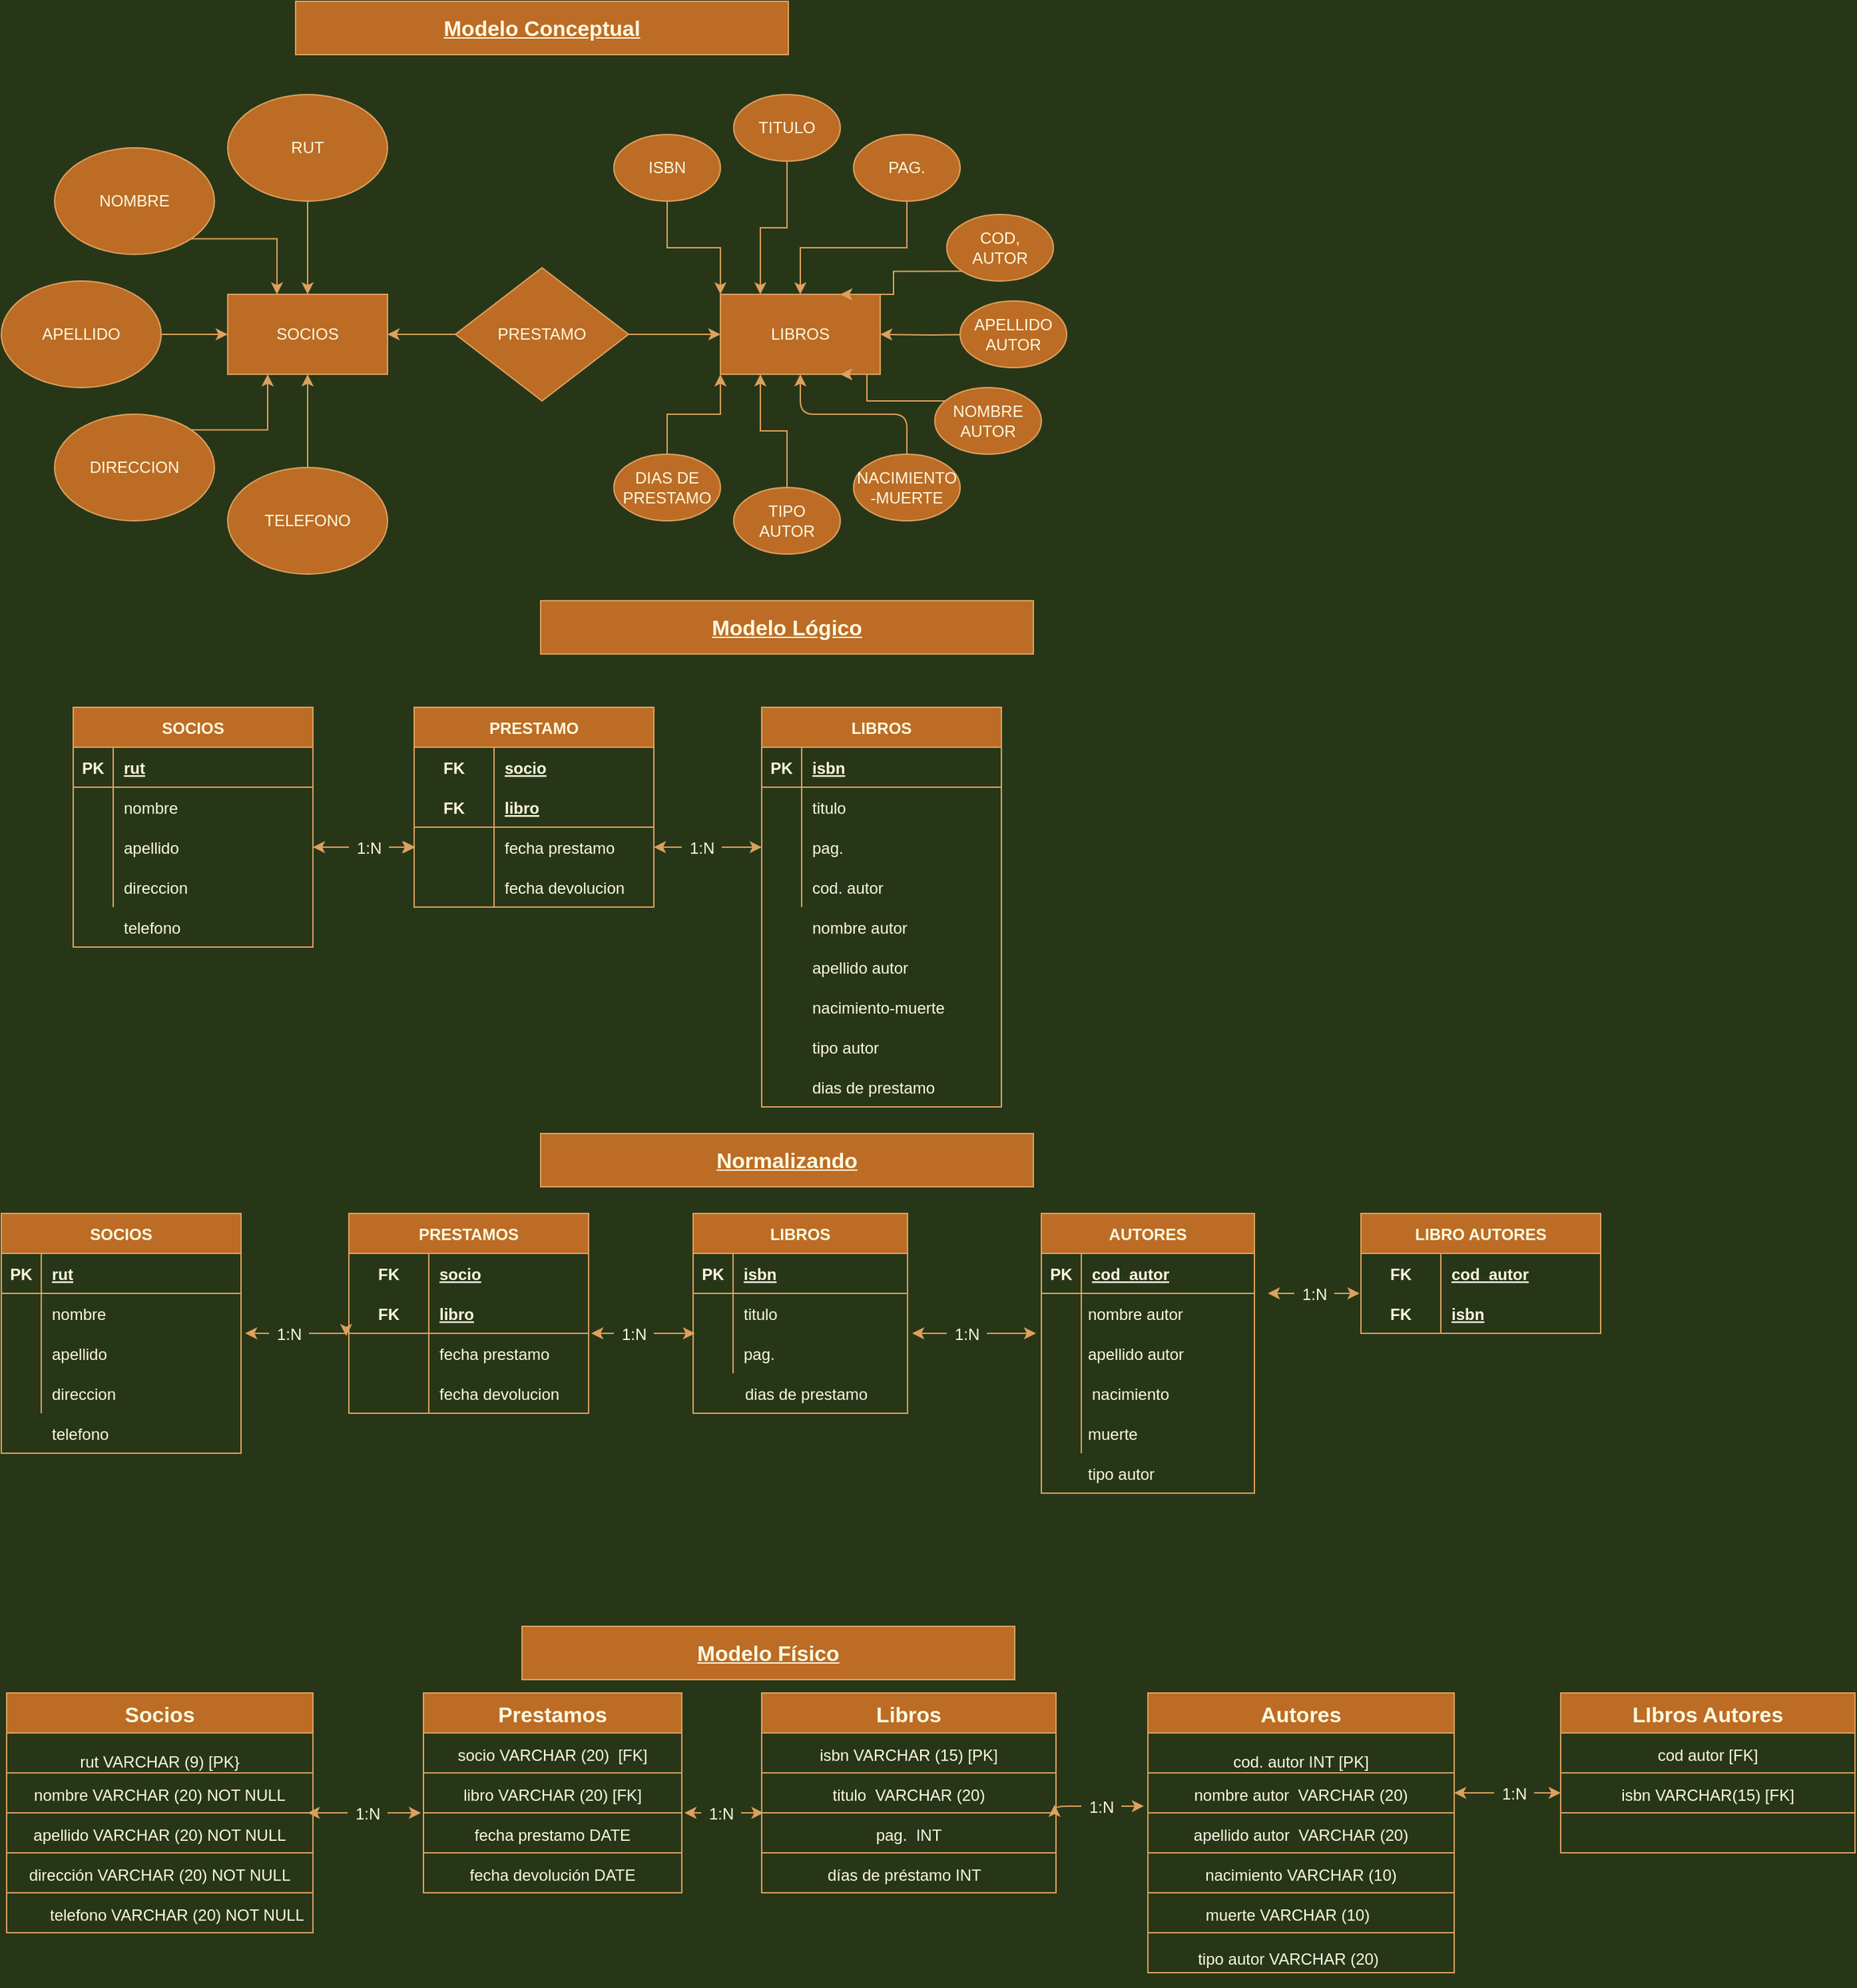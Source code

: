 <mxfile version="15.8.4" type="github">
  <diagram id="FJtjdhcb9I0YTukmpdqE" name="Page-1">
    <mxGraphModel dx="1422" dy="762" grid="1" gridSize="10" guides="1" tooltips="1" connect="1" arrows="1" fold="1" page="1" pageScale="1" pageWidth="827" pageHeight="1169" background="#283618" math="0" shadow="0">
      <root>
        <mxCell id="0" />
        <mxCell id="1" parent="0" />
        <mxCell id="qmQzREKrK3I-n9Kcykth-1" value="SOCIOS" style="rounded=0;whiteSpace=wrap;html=1;fillColor=#BC6C25;strokeColor=#DDA15E;fontColor=#FEFAE0;" parent="1" vertex="1">
          <mxGeometry x="189" y="230" width="120" height="60" as="geometry" />
        </mxCell>
        <mxCell id="qmQzREKrK3I-n9Kcykth-2" value="LIBROS" style="rounded=0;whiteSpace=wrap;html=1;fillColor=#BC6C25;strokeColor=#DDA15E;fontColor=#FEFAE0;" parent="1" vertex="1">
          <mxGeometry x="559" y="230" width="120" height="60" as="geometry" />
        </mxCell>
        <mxCell id="qmQzREKrK3I-n9Kcykth-11" value="" style="edgeStyle=orthogonalEdgeStyle;rounded=0;orthogonalLoop=1;jettySize=auto;html=1;strokeColor=#DDA15E;fontColor=#FEFAE0;labelBackgroundColor=#283618;" parent="1" source="qmQzREKrK3I-n9Kcykth-6" target="qmQzREKrK3I-n9Kcykth-1" edge="1">
          <mxGeometry relative="1" as="geometry" />
        </mxCell>
        <mxCell id="qmQzREKrK3I-n9Kcykth-6" value="RUT" style="ellipse;whiteSpace=wrap;html=1;fillColor=#BC6C25;strokeColor=#DDA15E;fontColor=#FEFAE0;" parent="1" vertex="1">
          <mxGeometry x="189" y="80" width="120" height="80" as="geometry" />
        </mxCell>
        <mxCell id="qmQzREKrK3I-n9Kcykth-21" style="edgeStyle=orthogonalEdgeStyle;rounded=0;orthogonalLoop=1;jettySize=auto;html=1;exitX=1;exitY=1;exitDx=0;exitDy=0;entryX=0.308;entryY=0;entryDx=0;entryDy=0;entryPerimeter=0;strokeColor=#DDA15E;fontColor=#FEFAE0;labelBackgroundColor=#283618;" parent="1" source="qmQzREKrK3I-n9Kcykth-7" target="qmQzREKrK3I-n9Kcykth-1" edge="1">
          <mxGeometry relative="1" as="geometry" />
        </mxCell>
        <mxCell id="qmQzREKrK3I-n9Kcykth-7" value="NOMBRE" style="ellipse;whiteSpace=wrap;html=1;fillColor=#BC6C25;strokeColor=#DDA15E;fontColor=#FEFAE0;" parent="1" vertex="1">
          <mxGeometry x="59" y="120" width="120" height="80" as="geometry" />
        </mxCell>
        <mxCell id="qmQzREKrK3I-n9Kcykth-12" value="" style="edgeStyle=orthogonalEdgeStyle;rounded=0;orthogonalLoop=1;jettySize=auto;html=1;strokeColor=#DDA15E;fontColor=#FEFAE0;labelBackgroundColor=#283618;" parent="1" source="qmQzREKrK3I-n9Kcykth-8" target="qmQzREKrK3I-n9Kcykth-1" edge="1">
          <mxGeometry relative="1" as="geometry" />
        </mxCell>
        <mxCell id="qmQzREKrK3I-n9Kcykth-8" value="APELLIDO" style="ellipse;whiteSpace=wrap;html=1;fillColor=#BC6C25;strokeColor=#DDA15E;fontColor=#FEFAE0;" parent="1" vertex="1">
          <mxGeometry x="19" y="220" width="120" height="80" as="geometry" />
        </mxCell>
        <mxCell id="qmQzREKrK3I-n9Kcykth-20" style="edgeStyle=orthogonalEdgeStyle;rounded=0;orthogonalLoop=1;jettySize=auto;html=1;exitX=0;exitY=1;exitDx=0;exitDy=0;entryX=0.25;entryY=1;entryDx=0;entryDy=0;strokeColor=#DDA15E;fontColor=#FEFAE0;labelBackgroundColor=#283618;" parent="1" source="qmQzREKrK3I-n9Kcykth-9" target="qmQzREKrK3I-n9Kcykth-1" edge="1">
          <mxGeometry relative="1" as="geometry" />
        </mxCell>
        <mxCell id="qmQzREKrK3I-n9Kcykth-9" value="DIRECCION" style="ellipse;whiteSpace=wrap;html=1;direction=west;fillColor=#BC6C25;strokeColor=#DDA15E;fontColor=#FEFAE0;" parent="1" vertex="1">
          <mxGeometry x="59" y="320" width="120" height="80" as="geometry" />
        </mxCell>
        <mxCell id="qmQzREKrK3I-n9Kcykth-13" value="" style="edgeStyle=orthogonalEdgeStyle;rounded=0;orthogonalLoop=1;jettySize=auto;html=1;strokeColor=#DDA15E;fontColor=#FEFAE0;labelBackgroundColor=#283618;" parent="1" source="qmQzREKrK3I-n9Kcykth-10" target="qmQzREKrK3I-n9Kcykth-1" edge="1">
          <mxGeometry relative="1" as="geometry" />
        </mxCell>
        <mxCell id="qmQzREKrK3I-n9Kcykth-10" value="TELEFONO" style="ellipse;whiteSpace=wrap;html=1;fillColor=#BC6C25;strokeColor=#DDA15E;fontColor=#FEFAE0;" parent="1" vertex="1">
          <mxGeometry x="189" y="360" width="120" height="80" as="geometry" />
        </mxCell>
        <mxCell id="qmQzREKrK3I-n9Kcykth-34" style="edgeStyle=orthogonalEdgeStyle;rounded=0;orthogonalLoop=1;jettySize=auto;html=1;startArrow=none;strokeColor=#DDA15E;fontColor=#FEFAE0;labelBackgroundColor=#283618;" parent="1" edge="1">
          <mxGeometry relative="1" as="geometry">
            <mxPoint x="379" y="260" as="sourcePoint" />
            <mxPoint x="309" y="260" as="targetPoint" />
          </mxGeometry>
        </mxCell>
        <mxCell id="qmQzREKrK3I-n9Kcykth-35" style="edgeStyle=orthogonalEdgeStyle;rounded=0;orthogonalLoop=1;jettySize=auto;html=1;exitX=1;exitY=0.5;exitDx=0;exitDy=0;entryX=0;entryY=0.5;entryDx=0;entryDy=0;strokeColor=#DDA15E;fontColor=#FEFAE0;labelBackgroundColor=#283618;" parent="1" source="qmQzREKrK3I-n9Kcykth-22" target="qmQzREKrK3I-n9Kcykth-2" edge="1">
          <mxGeometry relative="1" as="geometry" />
        </mxCell>
        <mxCell id="qmQzREKrK3I-n9Kcykth-22" value="&lt;span&gt;PRESTAMO&lt;/span&gt;" style="rhombus;whiteSpace=wrap;html=1;fillColor=#BC6C25;strokeColor=#DDA15E;fontColor=#FEFAE0;" parent="1" vertex="1">
          <mxGeometry x="360" y="210" width="130" height="100" as="geometry" />
        </mxCell>
        <mxCell id="qmQzREKrK3I-n9Kcykth-36" style="edgeStyle=orthogonalEdgeStyle;rounded=0;orthogonalLoop=1;jettySize=auto;html=1;exitX=0.5;exitY=1;exitDx=0;exitDy=0;entryX=0;entryY=0;entryDx=0;entryDy=0;strokeColor=#DDA15E;fontColor=#FEFAE0;labelBackgroundColor=#283618;" parent="1" source="qmQzREKrK3I-n9Kcykth-23" target="qmQzREKrK3I-n9Kcykth-2" edge="1">
          <mxGeometry relative="1" as="geometry" />
        </mxCell>
        <mxCell id="qmQzREKrK3I-n9Kcykth-23" value="ISBN" style="ellipse;whiteSpace=wrap;html=1;fillColor=#BC6C25;strokeColor=#DDA15E;fontColor=#FEFAE0;" parent="1" vertex="1">
          <mxGeometry x="479" y="110" width="80" height="50" as="geometry" />
        </mxCell>
        <mxCell id="qmQzREKrK3I-n9Kcykth-37" style="edgeStyle=orthogonalEdgeStyle;rounded=0;orthogonalLoop=1;jettySize=auto;html=1;exitX=0.5;exitY=1;exitDx=0;exitDy=0;entryX=0.25;entryY=0;entryDx=0;entryDy=0;strokeColor=#DDA15E;fontColor=#FEFAE0;labelBackgroundColor=#283618;" parent="1" source="qmQzREKrK3I-n9Kcykth-24" target="qmQzREKrK3I-n9Kcykth-2" edge="1">
          <mxGeometry relative="1" as="geometry" />
        </mxCell>
        <mxCell id="qmQzREKrK3I-n9Kcykth-24" value="TITULO" style="ellipse;whiteSpace=wrap;html=1;fillColor=#BC6C25;strokeColor=#DDA15E;fontColor=#FEFAE0;" parent="1" vertex="1">
          <mxGeometry x="569" y="80" width="80" height="50" as="geometry" />
        </mxCell>
        <mxCell id="qmQzREKrK3I-n9Kcykth-38" style="edgeStyle=orthogonalEdgeStyle;rounded=0;orthogonalLoop=1;jettySize=auto;html=1;exitX=0.5;exitY=1;exitDx=0;exitDy=0;entryX=0.5;entryY=0;entryDx=0;entryDy=0;strokeColor=#DDA15E;fontColor=#FEFAE0;labelBackgroundColor=#283618;" parent="1" source="qmQzREKrK3I-n9Kcykth-26" target="qmQzREKrK3I-n9Kcykth-2" edge="1">
          <mxGeometry relative="1" as="geometry" />
        </mxCell>
        <mxCell id="qmQzREKrK3I-n9Kcykth-26" value="PAG." style="ellipse;whiteSpace=wrap;html=1;fillColor=#BC6C25;strokeColor=#DDA15E;fontColor=#FEFAE0;" parent="1" vertex="1">
          <mxGeometry x="659" y="110" width="80" height="50" as="geometry" />
        </mxCell>
        <mxCell id="qmQzREKrK3I-n9Kcykth-39" style="edgeStyle=orthogonalEdgeStyle;rounded=0;orthogonalLoop=1;jettySize=auto;html=1;exitX=0;exitY=1;exitDx=0;exitDy=0;entryX=0.75;entryY=0;entryDx=0;entryDy=0;strokeColor=#DDA15E;fontColor=#FEFAE0;labelBackgroundColor=#283618;" parent="1" source="qmQzREKrK3I-n9Kcykth-27" target="qmQzREKrK3I-n9Kcykth-2" edge="1">
          <mxGeometry relative="1" as="geometry">
            <Array as="points">
              <mxPoint x="689" y="213" />
            </Array>
          </mxGeometry>
        </mxCell>
        <mxCell id="qmQzREKrK3I-n9Kcykth-27" value="COD,&lt;br&gt;AUTOR" style="ellipse;whiteSpace=wrap;html=1;fillColor=#BC6C25;strokeColor=#DDA15E;fontColor=#FEFAE0;" parent="1" vertex="1">
          <mxGeometry x="729" y="170" width="80" height="50" as="geometry" />
        </mxCell>
        <mxCell id="qmQzREKrK3I-n9Kcykth-40" style="edgeStyle=orthogonalEdgeStyle;rounded=0;orthogonalLoop=1;jettySize=auto;html=1;exitX=0;exitY=0.5;exitDx=0;exitDy=0;entryX=1;entryY=0.5;entryDx=0;entryDy=0;strokeColor=#DDA15E;fontColor=#FEFAE0;labelBackgroundColor=#283618;" parent="1" target="qmQzREKrK3I-n9Kcykth-2" edge="1">
          <mxGeometry relative="1" as="geometry">
            <mxPoint x="756" y="260" as="sourcePoint" />
          </mxGeometry>
        </mxCell>
        <mxCell id="gHcAbyahxsAakOS_x5_5-2" style="edgeStyle=orthogonalEdgeStyle;rounded=0;orthogonalLoop=1;jettySize=auto;html=1;exitX=0;exitY=0;exitDx=0;exitDy=0;entryX=0.75;entryY=1;entryDx=0;entryDy=0;strokeColor=#DDA15E;fontColor=#FEFAE0;labelBackgroundColor=#283618;" parent="1" source="qmQzREKrK3I-n9Kcykth-28" target="qmQzREKrK3I-n9Kcykth-2" edge="1">
          <mxGeometry relative="1" as="geometry">
            <Array as="points">
              <mxPoint x="732" y="310" />
              <mxPoint x="669" y="310" />
            </Array>
          </mxGeometry>
        </mxCell>
        <mxCell id="qmQzREKrK3I-n9Kcykth-28" value="NOMBRE&lt;br&gt;AUTOR" style="ellipse;whiteSpace=wrap;html=1;fillColor=#BC6C25;strokeColor=#DDA15E;fontColor=#FEFAE0;" parent="1" vertex="1">
          <mxGeometry x="720" y="300" width="80" height="50" as="geometry" />
        </mxCell>
        <mxCell id="qmQzREKrK3I-n9Kcykth-29" value="APELLIDO&lt;br&gt;AUTOR" style="ellipse;whiteSpace=wrap;html=1;fillColor=#BC6C25;strokeColor=#DDA15E;fontColor=#FEFAE0;" parent="1" vertex="1">
          <mxGeometry x="739" y="235" width="80" height="50" as="geometry" />
        </mxCell>
        <mxCell id="gHcAbyahxsAakOS_x5_5-4" style="edgeStyle=orthogonalEdgeStyle;curved=0;rounded=1;sketch=0;orthogonalLoop=1;jettySize=auto;html=1;exitX=0.5;exitY=0;exitDx=0;exitDy=0;entryX=0.5;entryY=1;entryDx=0;entryDy=0;fontColor=#FEFAE0;strokeColor=#DDA15E;fillColor=#BC6C25;labelBackgroundColor=#283618;" parent="1" source="qmQzREKrK3I-n9Kcykth-30" target="qmQzREKrK3I-n9Kcykth-2" edge="1">
          <mxGeometry relative="1" as="geometry" />
        </mxCell>
        <mxCell id="qmQzREKrK3I-n9Kcykth-30" value="NACIMIENTO&lt;br&gt;-MUERTE" style="ellipse;whiteSpace=wrap;html=1;fillColor=#BC6C25;strokeColor=#DDA15E;fontColor=#FEFAE0;" parent="1" vertex="1">
          <mxGeometry x="659" y="350" width="80" height="50" as="geometry" />
        </mxCell>
        <mxCell id="qmQzREKrK3I-n9Kcykth-44" value="" style="edgeStyle=orthogonalEdgeStyle;rounded=0;orthogonalLoop=1;jettySize=auto;html=1;entryX=0.25;entryY=1;entryDx=0;entryDy=0;strokeColor=#DDA15E;fontColor=#FEFAE0;labelBackgroundColor=#283618;" parent="1" source="qmQzREKrK3I-n9Kcykth-31" target="qmQzREKrK3I-n9Kcykth-2" edge="1">
          <mxGeometry relative="1" as="geometry" />
        </mxCell>
        <mxCell id="qmQzREKrK3I-n9Kcykth-31" value="TIPO&lt;br&gt;AUTOR" style="ellipse;whiteSpace=wrap;html=1;fillColor=#BC6C25;strokeColor=#DDA15E;fontColor=#FEFAE0;" parent="1" vertex="1">
          <mxGeometry x="569" y="375" width="80" height="50" as="geometry" />
        </mxCell>
        <mxCell id="qmQzREKrK3I-n9Kcykth-45" style="edgeStyle=orthogonalEdgeStyle;rounded=0;orthogonalLoop=1;jettySize=auto;html=1;exitX=0.5;exitY=0;exitDx=0;exitDy=0;entryX=0;entryY=1;entryDx=0;entryDy=0;strokeColor=#DDA15E;fontColor=#FEFAE0;labelBackgroundColor=#283618;" parent="1" source="qmQzREKrK3I-n9Kcykth-33" target="qmQzREKrK3I-n9Kcykth-2" edge="1">
          <mxGeometry relative="1" as="geometry" />
        </mxCell>
        <mxCell id="qmQzREKrK3I-n9Kcykth-33" value="DIAS DE&lt;br&gt;PRESTAMO" style="ellipse;whiteSpace=wrap;html=1;fillColor=#BC6C25;strokeColor=#DDA15E;fontColor=#FEFAE0;" parent="1" vertex="1">
          <mxGeometry x="479" y="350" width="80" height="50" as="geometry" />
        </mxCell>
        <mxCell id="f9zx895R5EjnribIz-B3-3" value="SOCIOS" style="shape=table;startSize=30;container=1;collapsible=1;childLayout=tableLayout;fixedRows=1;rowLines=0;fontStyle=1;align=center;resizeLast=1;fillColor=#BC6C25;strokeColor=#DDA15E;fontColor=#FEFAE0;" parent="1" vertex="1">
          <mxGeometry x="73" y="540" width="180" height="180" as="geometry">
            <mxRectangle x="110" y="690" width="80" height="30" as="alternateBounds" />
          </mxGeometry>
        </mxCell>
        <mxCell id="f9zx895R5EjnribIz-B3-4" value="" style="shape=partialRectangle;collapsible=0;dropTarget=0;pointerEvents=0;fillColor=none;top=0;left=0;bottom=1;right=0;points=[[0,0.5],[1,0.5]];portConstraint=eastwest;strokeColor=#DDA15E;fontColor=#FEFAE0;" parent="f9zx895R5EjnribIz-B3-3" vertex="1">
          <mxGeometry y="30" width="180" height="30" as="geometry" />
        </mxCell>
        <mxCell id="f9zx895R5EjnribIz-B3-5" value="PK" style="shape=partialRectangle;connectable=0;fillColor=none;top=0;left=0;bottom=0;right=0;fontStyle=1;overflow=hidden;strokeColor=#DDA15E;fontColor=#FEFAE0;" parent="f9zx895R5EjnribIz-B3-4" vertex="1">
          <mxGeometry width="30" height="30" as="geometry">
            <mxRectangle width="30" height="30" as="alternateBounds" />
          </mxGeometry>
        </mxCell>
        <mxCell id="f9zx895R5EjnribIz-B3-6" value="rut" style="shape=partialRectangle;connectable=0;fillColor=none;top=0;left=0;bottom=0;right=0;align=left;spacingLeft=6;fontStyle=5;overflow=hidden;strokeColor=#DDA15E;fontColor=#FEFAE0;" parent="f9zx895R5EjnribIz-B3-4" vertex="1">
          <mxGeometry x="30" width="150" height="30" as="geometry">
            <mxRectangle width="150" height="30" as="alternateBounds" />
          </mxGeometry>
        </mxCell>
        <mxCell id="f9zx895R5EjnribIz-B3-7" value="" style="shape=partialRectangle;collapsible=0;dropTarget=0;pointerEvents=0;fillColor=none;top=0;left=0;bottom=0;right=0;points=[[0,0.5],[1,0.5]];portConstraint=eastwest;strokeColor=#DDA15E;fontColor=#FEFAE0;" parent="f9zx895R5EjnribIz-B3-3" vertex="1">
          <mxGeometry y="60" width="180" height="30" as="geometry" />
        </mxCell>
        <mxCell id="f9zx895R5EjnribIz-B3-8" value="" style="shape=partialRectangle;connectable=0;fillColor=none;top=0;left=0;bottom=0;right=0;editable=1;overflow=hidden;strokeColor=#DDA15E;fontColor=#FEFAE0;" parent="f9zx895R5EjnribIz-B3-7" vertex="1">
          <mxGeometry width="30" height="30" as="geometry">
            <mxRectangle width="30" height="30" as="alternateBounds" />
          </mxGeometry>
        </mxCell>
        <mxCell id="f9zx895R5EjnribIz-B3-9" value="nombre" style="shape=partialRectangle;connectable=0;fillColor=none;top=0;left=0;bottom=0;right=0;align=left;spacingLeft=6;overflow=hidden;strokeColor=#DDA15E;fontColor=#FEFAE0;" parent="f9zx895R5EjnribIz-B3-7" vertex="1">
          <mxGeometry x="30" width="150" height="30" as="geometry">
            <mxRectangle width="150" height="30" as="alternateBounds" />
          </mxGeometry>
        </mxCell>
        <mxCell id="f9zx895R5EjnribIz-B3-10" value="" style="shape=partialRectangle;collapsible=0;dropTarget=0;pointerEvents=0;fillColor=none;top=0;left=0;bottom=0;right=0;points=[[0,0.5],[1,0.5]];portConstraint=eastwest;strokeColor=#DDA15E;fontColor=#FEFAE0;" parent="f9zx895R5EjnribIz-B3-3" vertex="1">
          <mxGeometry y="90" width="180" height="30" as="geometry" />
        </mxCell>
        <mxCell id="f9zx895R5EjnribIz-B3-11" value="" style="shape=partialRectangle;connectable=0;fillColor=none;top=0;left=0;bottom=0;right=0;editable=1;overflow=hidden;strokeColor=#DDA15E;fontColor=#FEFAE0;" parent="f9zx895R5EjnribIz-B3-10" vertex="1">
          <mxGeometry width="30" height="30" as="geometry">
            <mxRectangle width="30" height="30" as="alternateBounds" />
          </mxGeometry>
        </mxCell>
        <mxCell id="f9zx895R5EjnribIz-B3-12" value="apellido" style="shape=partialRectangle;connectable=0;fillColor=none;top=0;left=0;bottom=0;right=0;align=left;spacingLeft=6;overflow=hidden;strokeColor=#DDA15E;fontColor=#FEFAE0;" parent="f9zx895R5EjnribIz-B3-10" vertex="1">
          <mxGeometry x="30" width="150" height="30" as="geometry">
            <mxRectangle width="150" height="30" as="alternateBounds" />
          </mxGeometry>
        </mxCell>
        <mxCell id="f9zx895R5EjnribIz-B3-13" value="" style="shape=partialRectangle;collapsible=0;dropTarget=0;pointerEvents=0;fillColor=none;top=0;left=0;bottom=0;right=0;points=[[0,0.5],[1,0.5]];portConstraint=eastwest;strokeColor=#DDA15E;fontColor=#FEFAE0;" parent="f9zx895R5EjnribIz-B3-3" vertex="1">
          <mxGeometry y="120" width="180" height="30" as="geometry" />
        </mxCell>
        <mxCell id="f9zx895R5EjnribIz-B3-14" value="" style="shape=partialRectangle;connectable=0;fillColor=none;top=0;left=0;bottom=0;right=0;editable=1;overflow=hidden;strokeColor=#DDA15E;fontColor=#FEFAE0;" parent="f9zx895R5EjnribIz-B3-13" vertex="1">
          <mxGeometry width="30" height="30" as="geometry">
            <mxRectangle width="30" height="30" as="alternateBounds" />
          </mxGeometry>
        </mxCell>
        <mxCell id="f9zx895R5EjnribIz-B3-15" value="direccion" style="shape=partialRectangle;connectable=0;fillColor=none;top=0;left=0;bottom=0;right=0;align=left;spacingLeft=6;overflow=hidden;strokeColor=#DDA15E;fontColor=#FEFAE0;" parent="f9zx895R5EjnribIz-B3-13" vertex="1">
          <mxGeometry x="30" width="150" height="30" as="geometry">
            <mxRectangle width="150" height="30" as="alternateBounds" />
          </mxGeometry>
        </mxCell>
        <mxCell id="f9zx895R5EjnribIz-B3-16" value="PRESTAMO" style="shape=table;startSize=30;container=1;collapsible=1;childLayout=tableLayout;fixedRows=1;rowLines=0;fontStyle=1;align=center;resizeLast=1;fillColor=#BC6C25;strokeColor=#DDA15E;fontColor=#FEFAE0;" parent="1" vertex="1">
          <mxGeometry x="329" y="540" width="180" height="150" as="geometry" />
        </mxCell>
        <mxCell id="f9zx895R5EjnribIz-B3-17" value="" style="shape=partialRectangle;collapsible=0;dropTarget=0;pointerEvents=0;fillColor=none;top=0;left=0;bottom=0;right=0;points=[[0,0.5],[1,0.5]];portConstraint=eastwest;strokeColor=#DDA15E;fontColor=#FEFAE0;" parent="f9zx895R5EjnribIz-B3-16" vertex="1">
          <mxGeometry y="30" width="180" height="30" as="geometry" />
        </mxCell>
        <mxCell id="f9zx895R5EjnribIz-B3-18" value="FK" style="shape=partialRectangle;connectable=0;fillColor=none;top=0;left=0;bottom=0;right=0;fontStyle=1;overflow=hidden;strokeColor=#DDA15E;fontColor=#FEFAE0;" parent="f9zx895R5EjnribIz-B3-17" vertex="1">
          <mxGeometry width="60" height="30" as="geometry">
            <mxRectangle width="60" height="30" as="alternateBounds" />
          </mxGeometry>
        </mxCell>
        <mxCell id="f9zx895R5EjnribIz-B3-19" value="socio" style="shape=partialRectangle;connectable=0;fillColor=none;top=0;left=0;bottom=0;right=0;align=left;spacingLeft=6;fontStyle=5;overflow=hidden;strokeColor=#DDA15E;fontColor=#FEFAE0;" parent="f9zx895R5EjnribIz-B3-17" vertex="1">
          <mxGeometry x="60" width="120" height="30" as="geometry">
            <mxRectangle width="120" height="30" as="alternateBounds" />
          </mxGeometry>
        </mxCell>
        <mxCell id="f9zx895R5EjnribIz-B3-20" value="" style="shape=partialRectangle;collapsible=0;dropTarget=0;pointerEvents=0;fillColor=none;top=0;left=0;bottom=1;right=0;points=[[0,0.5],[1,0.5]];portConstraint=eastwest;strokeColor=#DDA15E;fontColor=#FEFAE0;" parent="f9zx895R5EjnribIz-B3-16" vertex="1">
          <mxGeometry y="60" width="180" height="30" as="geometry" />
        </mxCell>
        <mxCell id="f9zx895R5EjnribIz-B3-21" value="FK" style="shape=partialRectangle;connectable=0;fillColor=none;top=0;left=0;bottom=0;right=0;fontStyle=1;overflow=hidden;strokeColor=#DDA15E;fontColor=#FEFAE0;" parent="f9zx895R5EjnribIz-B3-20" vertex="1">
          <mxGeometry width="60" height="30" as="geometry">
            <mxRectangle width="60" height="30" as="alternateBounds" />
          </mxGeometry>
        </mxCell>
        <mxCell id="f9zx895R5EjnribIz-B3-22" value="libro" style="shape=partialRectangle;connectable=0;fillColor=none;top=0;left=0;bottom=0;right=0;align=left;spacingLeft=6;fontStyle=5;overflow=hidden;strokeColor=#DDA15E;fontColor=#FEFAE0;" parent="f9zx895R5EjnribIz-B3-20" vertex="1">
          <mxGeometry x="60" width="120" height="30" as="geometry">
            <mxRectangle width="120" height="30" as="alternateBounds" />
          </mxGeometry>
        </mxCell>
        <mxCell id="f9zx895R5EjnribIz-B3-23" value="" style="shape=partialRectangle;collapsible=0;dropTarget=0;pointerEvents=0;fillColor=none;top=0;left=0;bottom=0;right=0;points=[[0,0.5],[1,0.5]];portConstraint=eastwest;strokeColor=#DDA15E;fontColor=#FEFAE0;" parent="f9zx895R5EjnribIz-B3-16" vertex="1">
          <mxGeometry y="90" width="180" height="30" as="geometry" />
        </mxCell>
        <mxCell id="f9zx895R5EjnribIz-B3-24" value="" style="shape=partialRectangle;connectable=0;fillColor=none;top=0;left=0;bottom=0;right=0;editable=1;overflow=hidden;strokeColor=#DDA15E;fontColor=#FEFAE0;" parent="f9zx895R5EjnribIz-B3-23" vertex="1">
          <mxGeometry width="60" height="30" as="geometry">
            <mxRectangle width="60" height="30" as="alternateBounds" />
          </mxGeometry>
        </mxCell>
        <mxCell id="f9zx895R5EjnribIz-B3-25" value="fecha prestamo" style="shape=partialRectangle;connectable=0;fillColor=none;top=0;left=0;bottom=0;right=0;align=left;spacingLeft=6;overflow=hidden;strokeColor=#DDA15E;fontColor=#FEFAE0;" parent="f9zx895R5EjnribIz-B3-23" vertex="1">
          <mxGeometry x="60" width="120" height="30" as="geometry">
            <mxRectangle width="120" height="30" as="alternateBounds" />
          </mxGeometry>
        </mxCell>
        <mxCell id="f9zx895R5EjnribIz-B3-26" value="" style="shape=partialRectangle;collapsible=0;dropTarget=0;pointerEvents=0;fillColor=none;top=0;left=0;bottom=0;right=0;points=[[0,0.5],[1,0.5]];portConstraint=eastwest;strokeColor=#DDA15E;fontColor=#FEFAE0;" parent="f9zx895R5EjnribIz-B3-16" vertex="1">
          <mxGeometry y="120" width="180" height="30" as="geometry" />
        </mxCell>
        <mxCell id="f9zx895R5EjnribIz-B3-27" value="" style="shape=partialRectangle;connectable=0;fillColor=none;top=0;left=0;bottom=0;right=0;editable=1;overflow=hidden;strokeColor=#DDA15E;fontColor=#FEFAE0;" parent="f9zx895R5EjnribIz-B3-26" vertex="1">
          <mxGeometry width="60" height="30" as="geometry">
            <mxRectangle width="60" height="30" as="alternateBounds" />
          </mxGeometry>
        </mxCell>
        <mxCell id="f9zx895R5EjnribIz-B3-28" value="fecha devolucion" style="shape=partialRectangle;connectable=0;fillColor=none;top=0;left=0;bottom=0;right=0;align=left;spacingLeft=6;overflow=hidden;strokeColor=#DDA15E;fontColor=#FEFAE0;" parent="f9zx895R5EjnribIz-B3-26" vertex="1">
          <mxGeometry x="60" width="120" height="30" as="geometry">
            <mxRectangle width="120" height="30" as="alternateBounds" />
          </mxGeometry>
        </mxCell>
        <mxCell id="f9zx895R5EjnribIz-B3-29" value="LIBROS" style="shape=table;startSize=30;container=1;collapsible=1;childLayout=tableLayout;fixedRows=1;rowLines=0;fontStyle=1;align=center;resizeLast=1;fillColor=#BC6C25;strokeColor=#DDA15E;fontColor=#FEFAE0;" parent="1" vertex="1">
          <mxGeometry x="590" y="540" width="180" height="300" as="geometry" />
        </mxCell>
        <mxCell id="f9zx895R5EjnribIz-B3-30" value="" style="shape=partialRectangle;collapsible=0;dropTarget=0;pointerEvents=0;fillColor=none;top=0;left=0;bottom=1;right=0;points=[[0,0.5],[1,0.5]];portConstraint=eastwest;strokeColor=#DDA15E;fontColor=#FEFAE0;" parent="f9zx895R5EjnribIz-B3-29" vertex="1">
          <mxGeometry y="30" width="180" height="30" as="geometry" />
        </mxCell>
        <mxCell id="f9zx895R5EjnribIz-B3-31" value="PK" style="shape=partialRectangle;connectable=0;fillColor=none;top=0;left=0;bottom=0;right=0;fontStyle=1;overflow=hidden;strokeColor=#DDA15E;fontColor=#FEFAE0;" parent="f9zx895R5EjnribIz-B3-30" vertex="1">
          <mxGeometry width="30" height="30" as="geometry">
            <mxRectangle width="30" height="30" as="alternateBounds" />
          </mxGeometry>
        </mxCell>
        <mxCell id="f9zx895R5EjnribIz-B3-32" value="isbn" style="shape=partialRectangle;connectable=0;fillColor=none;top=0;left=0;bottom=0;right=0;align=left;spacingLeft=6;fontStyle=5;overflow=hidden;strokeColor=#DDA15E;fontColor=#FEFAE0;" parent="f9zx895R5EjnribIz-B3-30" vertex="1">
          <mxGeometry x="30" width="150" height="30" as="geometry">
            <mxRectangle width="150" height="30" as="alternateBounds" />
          </mxGeometry>
        </mxCell>
        <mxCell id="f9zx895R5EjnribIz-B3-33" value="" style="shape=partialRectangle;collapsible=0;dropTarget=0;pointerEvents=0;fillColor=none;top=0;left=0;bottom=0;right=0;points=[[0,0.5],[1,0.5]];portConstraint=eastwest;strokeColor=#DDA15E;fontColor=#FEFAE0;" parent="f9zx895R5EjnribIz-B3-29" vertex="1">
          <mxGeometry y="60" width="180" height="30" as="geometry" />
        </mxCell>
        <mxCell id="f9zx895R5EjnribIz-B3-34" value="" style="shape=partialRectangle;connectable=0;fillColor=none;top=0;left=0;bottom=0;right=0;editable=1;overflow=hidden;strokeColor=#DDA15E;fontColor=#FEFAE0;" parent="f9zx895R5EjnribIz-B3-33" vertex="1">
          <mxGeometry width="30" height="30" as="geometry">
            <mxRectangle width="30" height="30" as="alternateBounds" />
          </mxGeometry>
        </mxCell>
        <mxCell id="f9zx895R5EjnribIz-B3-35" value="titulo" style="shape=partialRectangle;connectable=0;fillColor=none;top=0;left=0;bottom=0;right=0;align=left;spacingLeft=6;overflow=hidden;strokeColor=#DDA15E;fontColor=#FEFAE0;" parent="f9zx895R5EjnribIz-B3-33" vertex="1">
          <mxGeometry x="30" width="150" height="30" as="geometry">
            <mxRectangle width="150" height="30" as="alternateBounds" />
          </mxGeometry>
        </mxCell>
        <mxCell id="f9zx895R5EjnribIz-B3-36" value="" style="shape=partialRectangle;collapsible=0;dropTarget=0;pointerEvents=0;fillColor=none;top=0;left=0;bottom=0;right=0;points=[[0,0.5],[1,0.5]];portConstraint=eastwest;strokeColor=#DDA15E;fontColor=#FEFAE0;" parent="f9zx895R5EjnribIz-B3-29" vertex="1">
          <mxGeometry y="90" width="180" height="30" as="geometry" />
        </mxCell>
        <mxCell id="f9zx895R5EjnribIz-B3-37" value="" style="shape=partialRectangle;connectable=0;fillColor=none;top=0;left=0;bottom=0;right=0;editable=1;overflow=hidden;strokeColor=#DDA15E;fontColor=#FEFAE0;" parent="f9zx895R5EjnribIz-B3-36" vertex="1">
          <mxGeometry width="30" height="30" as="geometry">
            <mxRectangle width="30" height="30" as="alternateBounds" />
          </mxGeometry>
        </mxCell>
        <mxCell id="f9zx895R5EjnribIz-B3-38" value="pag." style="shape=partialRectangle;connectable=0;fillColor=none;top=0;left=0;bottom=0;right=0;align=left;spacingLeft=6;overflow=hidden;strokeColor=#DDA15E;fontColor=#FEFAE0;" parent="f9zx895R5EjnribIz-B3-36" vertex="1">
          <mxGeometry x="30" width="150" height="30" as="geometry">
            <mxRectangle width="150" height="30" as="alternateBounds" />
          </mxGeometry>
        </mxCell>
        <mxCell id="f9zx895R5EjnribIz-B3-39" value="" style="shape=partialRectangle;collapsible=0;dropTarget=0;pointerEvents=0;fillColor=none;top=0;left=0;bottom=0;right=0;points=[[0,0.5],[1,0.5]];portConstraint=eastwest;strokeColor=#DDA15E;fontColor=#FEFAE0;" parent="f9zx895R5EjnribIz-B3-29" vertex="1">
          <mxGeometry y="120" width="180" height="30" as="geometry" />
        </mxCell>
        <mxCell id="f9zx895R5EjnribIz-B3-40" value="" style="shape=partialRectangle;connectable=0;fillColor=none;top=0;left=0;bottom=0;right=0;editable=1;overflow=hidden;strokeColor=#DDA15E;fontColor=#FEFAE0;" parent="f9zx895R5EjnribIz-B3-39" vertex="1">
          <mxGeometry width="30" height="30" as="geometry">
            <mxRectangle width="30" height="30" as="alternateBounds" />
          </mxGeometry>
        </mxCell>
        <mxCell id="f9zx895R5EjnribIz-B3-41" value="cod. autor" style="shape=partialRectangle;connectable=0;fillColor=none;top=0;left=0;bottom=0;right=0;align=left;spacingLeft=6;overflow=hidden;strokeColor=#DDA15E;fontColor=#FEFAE0;" parent="f9zx895R5EjnribIz-B3-39" vertex="1">
          <mxGeometry x="30" width="150" height="30" as="geometry">
            <mxRectangle width="150" height="30" as="alternateBounds" />
          </mxGeometry>
        </mxCell>
        <mxCell id="f9zx895R5EjnribIz-B3-42" value="telefono" style="shape=partialRectangle;connectable=0;fillColor=none;top=0;left=0;bottom=0;right=0;align=left;spacingLeft=6;overflow=hidden;strokeColor=#DDA15E;fontColor=#FEFAE0;" parent="1" vertex="1">
          <mxGeometry x="103" y="690" width="150" height="30" as="geometry">
            <mxRectangle width="150" height="30" as="alternateBounds" />
          </mxGeometry>
        </mxCell>
        <mxCell id="f9zx895R5EjnribIz-B3-43" value="nombre autor" style="shape=partialRectangle;connectable=0;fillColor=none;top=0;left=0;bottom=0;right=0;align=left;spacingLeft=6;overflow=hidden;strokeColor=#DDA15E;fontColor=#FEFAE0;" parent="1" vertex="1">
          <mxGeometry x="620" y="690" width="150" height="30" as="geometry">
            <mxRectangle width="150" height="30" as="alternateBounds" />
          </mxGeometry>
        </mxCell>
        <mxCell id="f9zx895R5EjnribIz-B3-44" value="apellido autor" style="shape=partialRectangle;connectable=0;fillColor=none;top=0;left=0;bottom=0;right=0;align=left;spacingLeft=6;overflow=hidden;strokeColor=#DDA15E;fontColor=#FEFAE0;" parent="1" vertex="1">
          <mxGeometry x="620" y="720" width="150" height="30" as="geometry">
            <mxRectangle width="150" height="30" as="alternateBounds" />
          </mxGeometry>
        </mxCell>
        <mxCell id="f9zx895R5EjnribIz-B3-45" value="nacimiento-muerte" style="shape=partialRectangle;connectable=0;fillColor=none;top=0;left=0;bottom=0;right=0;align=left;spacingLeft=6;overflow=hidden;strokeColor=#DDA15E;fontColor=#FEFAE0;" parent="1" vertex="1">
          <mxGeometry x="620" y="750" width="150" height="30" as="geometry">
            <mxRectangle width="150" height="30" as="alternateBounds" />
          </mxGeometry>
        </mxCell>
        <mxCell id="f9zx895R5EjnribIz-B3-46" value="tipo autor" style="shape=partialRectangle;connectable=0;fillColor=none;top=0;left=0;bottom=0;right=0;align=left;spacingLeft=6;overflow=hidden;strokeColor=#DDA15E;fontColor=#FEFAE0;" parent="1" vertex="1">
          <mxGeometry x="620" y="780" width="150" height="30" as="geometry">
            <mxRectangle width="150" height="30" as="alternateBounds" />
          </mxGeometry>
        </mxCell>
        <mxCell id="f9zx895R5EjnribIz-B3-47" value="dias de prestamo" style="shape=partialRectangle;connectable=0;fillColor=none;top=0;left=0;bottom=0;right=0;align=left;spacingLeft=6;overflow=hidden;strokeColor=#DDA15E;fontColor=#FEFAE0;" parent="1" vertex="1">
          <mxGeometry x="620" y="810" width="150" height="30" as="geometry">
            <mxRectangle width="150" height="30" as="alternateBounds" />
          </mxGeometry>
        </mxCell>
        <mxCell id="3dea8VnLAmp8_QRQv9B9-1" value="Modelo Conceptual" style="text;html=1;strokeColor=#DDA15E;fillColor=#BC6C25;align=center;verticalAlign=middle;whiteSpace=wrap;rounded=0;fontSize=16;fontStyle=5;fontColor=#FEFAE0;" parent="1" vertex="1">
          <mxGeometry x="240" y="10" width="370" height="40" as="geometry" />
        </mxCell>
        <mxCell id="3dea8VnLAmp8_QRQv9B9-2" value="Modelo Lógico" style="text;html=1;strokeColor=#DDA15E;fillColor=#BC6C25;align=center;verticalAlign=middle;whiteSpace=wrap;rounded=0;fontSize=16;fontStyle=5;fontColor=#FEFAE0;" parent="1" vertex="1">
          <mxGeometry x="424" y="460" width="370" height="40" as="geometry" />
        </mxCell>
        <mxCell id="3dea8VnLAmp8_QRQv9B9-3" value="Modelo Físico" style="text;html=1;strokeColor=#DDA15E;fillColor=#BC6C25;align=center;verticalAlign=middle;whiteSpace=wrap;rounded=0;fontSize=16;fontStyle=5;fontColor=#FEFAE0;" parent="1" vertex="1">
          <mxGeometry x="410" y="1230" width="370" height="40" as="geometry" />
        </mxCell>
        <mxCell id="3dea8VnLAmp8_QRQv9B9-41" value="Socios" style="shape=table;startSize=30;container=1;collapsible=0;childLayout=tableLayout;fixedRows=1;rowLines=0;fontStyle=1;align=center;pointerEvents=1;fontSize=16;fillColor=#BC6C25;strokeColor=#DDA15E;fontColor=#FEFAE0;" parent="1" vertex="1">
          <mxGeometry x="23" y="1280" width="230" height="180" as="geometry" />
        </mxCell>
        <mxCell id="3dea8VnLAmp8_QRQv9B9-89" style="shape=partialRectangle;html=1;whiteSpace=wrap;collapsible=0;dropTarget=0;pointerEvents=1;fillColor=none;top=0;left=0;bottom=1;right=0;points=[[0,0.5],[1,0.5]];portConstraint=eastwest;fontSize=16;strokeColor=#DDA15E;fontColor=#FEFAE0;" parent="3dea8VnLAmp8_QRQv9B9-41" vertex="1">
          <mxGeometry y="30" width="230" height="30" as="geometry" />
        </mxCell>
        <mxCell id="3dea8VnLAmp8_QRQv9B9-90" value="&lt;p style=&quot;font-size: 12px&quot;&gt;rut VARCHAR (9) [PK}&lt;/p&gt;" style="shape=partialRectangle;html=1;whiteSpace=wrap;connectable=0;fillColor=none;top=0;left=0;bottom=0;right=0;overflow=hidden;pointerEvents=1;fontSize=16;strokeColor=#DDA15E;fontColor=#FEFAE0;" parent="3dea8VnLAmp8_QRQv9B9-89" vertex="1">
          <mxGeometry width="230" height="30" as="geometry">
            <mxRectangle width="230" height="30" as="alternateBounds" />
          </mxGeometry>
        </mxCell>
        <mxCell id="3dea8VnLAmp8_QRQv9B9-82" style="shape=partialRectangle;html=1;whiteSpace=wrap;collapsible=0;dropTarget=0;pointerEvents=1;fillColor=none;top=0;left=0;bottom=1;right=0;points=[[0,0.5],[1,0.5]];portConstraint=eastwest;fontSize=16;strokeColor=#DDA15E;fontColor=#FEFAE0;" parent="3dea8VnLAmp8_QRQv9B9-41" vertex="1">
          <mxGeometry y="60" width="230" height="30" as="geometry" />
        </mxCell>
        <mxCell id="3dea8VnLAmp8_QRQv9B9-83" value="&lt;span style=&quot;font-size: 12px ; text-align: left&quot;&gt;nombre VARCHAR (20) NOT NULL&lt;/span&gt;" style="shape=partialRectangle;html=1;whiteSpace=wrap;connectable=0;fillColor=none;top=0;left=0;bottom=0;right=0;overflow=hidden;pointerEvents=1;fontSize=16;strokeColor=#DDA15E;fontColor=#FEFAE0;" parent="3dea8VnLAmp8_QRQv9B9-82" vertex="1">
          <mxGeometry width="230" height="30" as="geometry">
            <mxRectangle width="230" height="30" as="alternateBounds" />
          </mxGeometry>
        </mxCell>
        <mxCell id="3dea8VnLAmp8_QRQv9B9-51" style="shape=partialRectangle;html=1;whiteSpace=wrap;collapsible=0;dropTarget=0;pointerEvents=1;fillColor=none;top=0;left=0;bottom=1;right=0;points=[[0,0.5],[1,0.5]];portConstraint=eastwest;fontSize=16;strokeColor=#DDA15E;fontColor=#FEFAE0;" parent="3dea8VnLAmp8_QRQv9B9-41" vertex="1">
          <mxGeometry y="90" width="230" height="30" as="geometry" />
        </mxCell>
        <mxCell id="3dea8VnLAmp8_QRQv9B9-66" value="&lt;span style=&quot;font-size: 12px ; text-align: left&quot;&gt;apellido&amp;nbsp;&lt;/span&gt;&lt;span style=&quot;font-size: 12px ; text-align: left&quot;&gt;VARCHAR (20)&amp;nbsp;&lt;/span&gt;&lt;span style=&quot;font-size: 12px ; text-align: left&quot;&gt;NOT NULL&lt;/span&gt;" style="shape=partialRectangle;html=1;whiteSpace=wrap;connectable=0;fillColor=none;top=0;left=0;bottom=0;right=0;overflow=hidden;pointerEvents=1;fontSize=16;strokeColor=#DDA15E;fontColor=#FEFAE0;" parent="3dea8VnLAmp8_QRQv9B9-51" vertex="1">
          <mxGeometry width="230" height="30" as="geometry">
            <mxRectangle width="230" height="30" as="alternateBounds" />
          </mxGeometry>
        </mxCell>
        <mxCell id="3dea8VnLAmp8_QRQv9B9-42" value="" style="shape=partialRectangle;html=1;whiteSpace=wrap;collapsible=0;dropTarget=0;pointerEvents=1;fillColor=none;top=0;left=0;bottom=1;right=0;points=[[0,0.5],[1,0.5]];portConstraint=eastwest;fontSize=16;strokeColor=#DDA15E;fontColor=#FEFAE0;" parent="3dea8VnLAmp8_QRQv9B9-41" vertex="1">
          <mxGeometry y="120" width="230" height="30" as="geometry" />
        </mxCell>
        <mxCell id="3dea8VnLAmp8_QRQv9B9-67" value="&lt;span style=&quot;font-size: 12px ; text-align: left&quot;&gt;dirección&amp;nbsp;&lt;/span&gt;&lt;span style=&quot;font-size: 12px ; text-align: left&quot;&gt;VARCHAR (20)&amp;nbsp;&lt;/span&gt;&lt;span style=&quot;font-size: 12px ; text-align: left&quot;&gt;NOT NULL&lt;/span&gt;" style="shape=partialRectangle;html=1;whiteSpace=wrap;connectable=0;fillColor=none;top=0;left=0;bottom=0;right=0;overflow=hidden;pointerEvents=1;fontSize=16;strokeColor=#DDA15E;fontColor=#FEFAE0;" parent="3dea8VnLAmp8_QRQv9B9-42" vertex="1">
          <mxGeometry width="230" height="30" as="geometry">
            <mxRectangle width="230" height="30" as="alternateBounds" />
          </mxGeometry>
        </mxCell>
        <mxCell id="3dea8VnLAmp8_QRQv9B9-106" value="&lt;span style=&quot;font-size: 12px ; text-align: left&quot;&gt;telefono&amp;nbsp;&lt;/span&gt;&lt;span style=&quot;font-size: 12px ; text-align: left&quot;&gt;VARCHAR (20)&amp;nbsp;&lt;/span&gt;&lt;span style=&quot;font-size: 12px ; text-align: left&quot;&gt;NOT NULL&lt;/span&gt;" style="shape=partialRectangle;html=1;whiteSpace=wrap;connectable=0;fillColor=none;top=0;left=0;bottom=0;right=0;overflow=hidden;pointerEvents=1;fontSize=16;strokeColor=#DDA15E;fontColor=#FEFAE0;" parent="1" vertex="1">
          <mxGeometry x="35.5" y="1430" width="230" height="30" as="geometry">
            <mxRectangle width="236" height="30" as="alternateBounds" />
          </mxGeometry>
        </mxCell>
        <mxCell id="3dea8VnLAmp8_QRQv9B9-107" value="Prestamos" style="shape=table;startSize=30;container=1;collapsible=0;childLayout=tableLayout;fixedRows=1;rowLines=0;fontStyle=1;align=center;pointerEvents=1;fontSize=16;fillColor=#BC6C25;strokeColor=#DDA15E;fontColor=#FEFAE0;" parent="1" vertex="1">
          <mxGeometry x="336" y="1280" width="194" height="150" as="geometry" />
        </mxCell>
        <mxCell id="3dea8VnLAmp8_QRQv9B9-108" style="shape=partialRectangle;html=1;whiteSpace=wrap;collapsible=0;dropTarget=0;pointerEvents=1;fillColor=none;top=0;left=0;bottom=1;right=0;points=[[0,0.5],[1,0.5]];portConstraint=eastwest;fontSize=16;strokeColor=#DDA15E;fontColor=#FEFAE0;" parent="3dea8VnLAmp8_QRQv9B9-107" vertex="1">
          <mxGeometry y="30" width="194" height="30" as="geometry" />
        </mxCell>
        <mxCell id="3dea8VnLAmp8_QRQv9B9-109" value="&lt;span style=&quot;font-size: 12px ; text-align: left&quot;&gt;socio VARCHAR (20)&amp;nbsp; [FK]&lt;/span&gt;" style="shape=partialRectangle;html=1;whiteSpace=wrap;connectable=0;fillColor=none;top=0;left=0;bottom=0;right=0;overflow=hidden;pointerEvents=1;fontSize=16;strokeColor=#DDA15E;fontColor=#FEFAE0;" parent="3dea8VnLAmp8_QRQv9B9-108" vertex="1">
          <mxGeometry width="194" height="30" as="geometry">
            <mxRectangle width="194" height="30" as="alternateBounds" />
          </mxGeometry>
        </mxCell>
        <mxCell id="3dea8VnLAmp8_QRQv9B9-110" style="shape=partialRectangle;html=1;whiteSpace=wrap;collapsible=0;dropTarget=0;pointerEvents=1;fillColor=none;top=0;left=0;bottom=1;right=0;points=[[0,0.5],[1,0.5]];portConstraint=eastwest;fontSize=16;strokeColor=#DDA15E;fontColor=#FEFAE0;" parent="3dea8VnLAmp8_QRQv9B9-107" vertex="1">
          <mxGeometry y="60" width="194" height="30" as="geometry" />
        </mxCell>
        <mxCell id="3dea8VnLAmp8_QRQv9B9-111" value="&lt;span style=&quot;font-size: 12px ; text-align: left&quot;&gt;libro VARCHAR (20) [FK]&lt;/span&gt;" style="shape=partialRectangle;html=1;whiteSpace=wrap;connectable=0;fillColor=none;top=0;left=0;bottom=0;right=0;overflow=hidden;pointerEvents=1;fontSize=16;strokeColor=#DDA15E;fontColor=#FEFAE0;" parent="3dea8VnLAmp8_QRQv9B9-110" vertex="1">
          <mxGeometry width="194" height="30" as="geometry">
            <mxRectangle width="194" height="30" as="alternateBounds" />
          </mxGeometry>
        </mxCell>
        <mxCell id="3dea8VnLAmp8_QRQv9B9-112" style="shape=partialRectangle;html=1;whiteSpace=wrap;collapsible=0;dropTarget=0;pointerEvents=1;fillColor=none;top=0;left=0;bottom=1;right=0;points=[[0,0.5],[1,0.5]];portConstraint=eastwest;fontSize=16;strokeColor=#DDA15E;fontColor=#FEFAE0;" parent="3dea8VnLAmp8_QRQv9B9-107" vertex="1">
          <mxGeometry y="90" width="194" height="30" as="geometry" />
        </mxCell>
        <mxCell id="3dea8VnLAmp8_QRQv9B9-113" value="&lt;span style=&quot;font-size: 12px ; text-align: left&quot;&gt;fecha prestamo DATE&lt;/span&gt;" style="shape=partialRectangle;html=1;whiteSpace=wrap;connectable=0;fillColor=none;top=0;left=0;bottom=0;right=0;overflow=hidden;pointerEvents=1;fontSize=16;strokeColor=#DDA15E;fontColor=#FEFAE0;" parent="3dea8VnLAmp8_QRQv9B9-112" vertex="1">
          <mxGeometry width="194" height="30" as="geometry">
            <mxRectangle width="194" height="30" as="alternateBounds" />
          </mxGeometry>
        </mxCell>
        <mxCell id="3dea8VnLAmp8_QRQv9B9-114" value="" style="shape=partialRectangle;html=1;whiteSpace=wrap;collapsible=0;dropTarget=0;pointerEvents=1;fillColor=none;top=0;left=0;bottom=1;right=0;points=[[0,0.5],[1,0.5]];portConstraint=eastwest;fontSize=16;strokeColor=#DDA15E;fontColor=#FEFAE0;" parent="3dea8VnLAmp8_QRQv9B9-107" vertex="1">
          <mxGeometry y="120" width="194" height="30" as="geometry" />
        </mxCell>
        <mxCell id="3dea8VnLAmp8_QRQv9B9-115" value="&lt;span style=&quot;text-align: left&quot;&gt;&lt;span style=&quot;font-size: 12px&quot;&gt;fecha devolución DATE&lt;/span&gt;&lt;/span&gt;" style="shape=partialRectangle;html=1;whiteSpace=wrap;connectable=0;fillColor=none;top=0;left=0;bottom=0;right=0;overflow=hidden;pointerEvents=1;fontSize=16;strokeColor=#DDA15E;fontColor=#FEFAE0;" parent="3dea8VnLAmp8_QRQv9B9-114" vertex="1">
          <mxGeometry width="194" height="30" as="geometry">
            <mxRectangle width="194" height="30" as="alternateBounds" />
          </mxGeometry>
        </mxCell>
        <mxCell id="3dea8VnLAmp8_QRQv9B9-116" value="Libros" style="shape=table;startSize=30;container=1;collapsible=0;childLayout=tableLayout;fixedRows=1;rowLines=0;fontStyle=1;align=center;pointerEvents=1;fontSize=16;fillColor=#BC6C25;strokeColor=#DDA15E;fontColor=#FEFAE0;" parent="1" vertex="1">
          <mxGeometry x="590" y="1280" width="221" height="150" as="geometry" />
        </mxCell>
        <mxCell id="3dea8VnLAmp8_QRQv9B9-117" style="shape=partialRectangle;html=1;whiteSpace=wrap;collapsible=0;dropTarget=0;pointerEvents=1;fillColor=none;top=0;left=0;bottom=1;right=0;points=[[0,0.5],[1,0.5]];portConstraint=eastwest;fontSize=16;strokeColor=#DDA15E;fontColor=#FEFAE0;" parent="3dea8VnLAmp8_QRQv9B9-116" vertex="1">
          <mxGeometry y="30" width="221" height="30" as="geometry" />
        </mxCell>
        <mxCell id="3dea8VnLAmp8_QRQv9B9-118" value="&lt;span style=&quot;font-size: 12px ; text-align: left&quot;&gt;isbn VARCHAR (15) [PK]&lt;/span&gt;" style="shape=partialRectangle;html=1;whiteSpace=wrap;connectable=0;fillColor=none;top=0;left=0;bottom=0;right=0;overflow=hidden;pointerEvents=1;fontSize=16;strokeColor=#DDA15E;fontColor=#FEFAE0;" parent="3dea8VnLAmp8_QRQv9B9-117" vertex="1">
          <mxGeometry width="221" height="30" as="geometry">
            <mxRectangle width="221" height="30" as="alternateBounds" />
          </mxGeometry>
        </mxCell>
        <mxCell id="3dea8VnLAmp8_QRQv9B9-119" style="shape=partialRectangle;html=1;whiteSpace=wrap;collapsible=0;dropTarget=0;pointerEvents=1;fillColor=none;top=0;left=0;bottom=1;right=0;points=[[0,0.5],[1,0.5]];portConstraint=eastwest;fontSize=16;strokeColor=#DDA15E;fontColor=#FEFAE0;" parent="3dea8VnLAmp8_QRQv9B9-116" vertex="1">
          <mxGeometry y="60" width="221" height="30" as="geometry" />
        </mxCell>
        <mxCell id="3dea8VnLAmp8_QRQv9B9-120" value="&lt;span style=&quot;font-size: 12px ; text-align: left&quot;&gt;titulo&amp;nbsp;&lt;/span&gt;&lt;span style=&quot;font-size: 12px ; text-align: left&quot;&gt;&amp;nbsp;VARCHAR (20)&lt;/span&gt;" style="shape=partialRectangle;html=1;whiteSpace=wrap;connectable=0;fillColor=none;top=0;left=0;bottom=0;right=0;overflow=hidden;pointerEvents=1;fontSize=16;strokeColor=#DDA15E;fontColor=#FEFAE0;" parent="3dea8VnLAmp8_QRQv9B9-119" vertex="1">
          <mxGeometry width="221" height="30" as="geometry">
            <mxRectangle width="221" height="30" as="alternateBounds" />
          </mxGeometry>
        </mxCell>
        <mxCell id="3dea8VnLAmp8_QRQv9B9-121" style="shape=partialRectangle;html=1;whiteSpace=wrap;collapsible=0;dropTarget=0;pointerEvents=1;fillColor=none;top=0;left=0;bottom=1;right=0;points=[[0,0.5],[1,0.5]];portConstraint=eastwest;fontSize=16;strokeColor=#DDA15E;fontColor=#FEFAE0;" parent="3dea8VnLAmp8_QRQv9B9-116" vertex="1">
          <mxGeometry y="90" width="221" height="30" as="geometry" />
        </mxCell>
        <mxCell id="3dea8VnLAmp8_QRQv9B9-122" value="&lt;span style=&quot;font-size: 12px ; text-align: left&quot;&gt;pag.&amp;nbsp;&lt;/span&gt;&lt;span style=&quot;font-size: 12px ; text-align: left&quot;&gt;&amp;nbsp;INT&lt;/span&gt;" style="shape=partialRectangle;html=1;whiteSpace=wrap;connectable=0;fillColor=none;top=0;left=0;bottom=0;right=0;overflow=hidden;pointerEvents=1;fontSize=16;strokeColor=#DDA15E;fontColor=#FEFAE0;" parent="3dea8VnLAmp8_QRQv9B9-121" vertex="1">
          <mxGeometry width="221" height="30" as="geometry">
            <mxRectangle width="221" height="30" as="alternateBounds" />
          </mxGeometry>
        </mxCell>
        <mxCell id="3dea8VnLAmp8_QRQv9B9-136" style="shape=partialRectangle;html=1;whiteSpace=wrap;collapsible=0;dropTarget=0;pointerEvents=1;fillColor=none;top=0;left=0;bottom=1;right=0;points=[[0,0.5],[1,0.5]];portConstraint=eastwest;fontSize=16;strokeColor=#DDA15E;fontColor=#FEFAE0;" parent="3dea8VnLAmp8_QRQv9B9-116" vertex="1">
          <mxGeometry y="120" width="221" height="30" as="geometry" />
        </mxCell>
        <mxCell id="3dea8VnLAmp8_QRQv9B9-137" value="&lt;font style=&quot;font-size: 12px&quot;&gt;días de préstamo INT&amp;nbsp;&amp;nbsp;&lt;/font&gt;" style="shape=partialRectangle;html=1;whiteSpace=wrap;connectable=0;fillColor=none;top=0;left=0;bottom=0;right=0;overflow=hidden;pointerEvents=1;fontSize=16;strokeColor=#DDA15E;fontColor=#FEFAE0;" parent="3dea8VnLAmp8_QRQv9B9-136" vertex="1">
          <mxGeometry width="221" height="30" as="geometry">
            <mxRectangle width="221" height="30" as="alternateBounds" />
          </mxGeometry>
        </mxCell>
        <mxCell id="3dea8VnLAmp8_QRQv9B9-125" value="" style="shape=partialRectangle;html=1;whiteSpace=wrap;connectable=0;fillColor=none;top=0;left=0;bottom=0;right=0;overflow=hidden;pointerEvents=1;fontSize=16;strokeColor=#DDA15E;fontColor=#FEFAE0;" parent="1" vertex="1">
          <mxGeometry x="584.5" y="1470" width="221" height="30" as="geometry">
            <mxRectangle width="181" height="30" as="alternateBounds" />
          </mxGeometry>
        </mxCell>
        <mxCell id="gHcAbyahxsAakOS_x5_5-5" style="edgeStyle=orthogonalEdgeStyle;curved=0;rounded=1;sketch=0;orthogonalLoop=1;jettySize=auto;html=1;exitX=1;exitY=0.5;exitDx=0;exitDy=0;entryX=0;entryY=0.5;entryDx=0;entryDy=0;fontColor=#FEFAE0;strokeColor=#DDA15E;fillColor=#BC6C25;startArrow=none;labelBackgroundColor=#283618;" parent="1" source="gHcAbyahxsAakOS_x5_5-10" target="f9zx895R5EjnribIz-B3-23" edge="1">
          <mxGeometry relative="1" as="geometry" />
        </mxCell>
        <mxCell id="gHcAbyahxsAakOS_x5_5-6" style="edgeStyle=orthogonalEdgeStyle;curved=0;rounded=1;sketch=0;orthogonalLoop=1;jettySize=auto;html=1;exitX=0;exitY=0.5;exitDx=0;exitDy=0;entryX=1;entryY=0.5;entryDx=0;entryDy=0;fontColor=#FEFAE0;strokeColor=#DDA15E;fillColor=#BC6C25;startArrow=none;labelBackgroundColor=#283618;" parent="1" source="gHcAbyahxsAakOS_x5_5-10" target="f9zx895R5EjnribIz-B3-10" edge="1">
          <mxGeometry relative="1" as="geometry" />
        </mxCell>
        <mxCell id="gHcAbyahxsAakOS_x5_5-8" style="edgeStyle=orthogonalEdgeStyle;curved=0;rounded=1;sketch=0;orthogonalLoop=1;jettySize=auto;html=1;exitX=0;exitY=0.5;exitDx=0;exitDy=0;entryX=1;entryY=0.5;entryDx=0;entryDy=0;fontColor=#FEFAE0;strokeColor=#DDA15E;fillColor=#BC6C25;startArrow=none;labelBackgroundColor=#283618;" parent="1" source="gHcAbyahxsAakOS_x5_5-12" target="f9zx895R5EjnribIz-B3-23" edge="1">
          <mxGeometry relative="1" as="geometry" />
        </mxCell>
        <mxCell id="gHcAbyahxsAakOS_x5_5-14" style="edgeStyle=orthogonalEdgeStyle;curved=0;rounded=1;sketch=0;orthogonalLoop=1;jettySize=auto;html=1;exitX=1;exitY=0.5;exitDx=0;exitDy=0;fontColor=#FEFAE0;strokeColor=#DDA15E;fillColor=#BC6C25;labelBackgroundColor=#283618;" parent="1" source="gHcAbyahxsAakOS_x5_5-10" edge="1">
          <mxGeometry relative="1" as="geometry">
            <mxPoint x="330" y="645" as="targetPoint" />
          </mxGeometry>
        </mxCell>
        <mxCell id="gHcAbyahxsAakOS_x5_5-11" value="" style="edgeStyle=orthogonalEdgeStyle;curved=0;rounded=1;sketch=0;orthogonalLoop=1;jettySize=auto;html=1;exitX=0;exitY=0.5;exitDx=0;exitDy=0;entryX=1;entryY=0.5;entryDx=0;entryDy=0;fontColor=#FEFAE0;strokeColor=#DDA15E;fillColor=#BC6C25;endArrow=none;labelBackgroundColor=#283618;" parent="1" source="f9zx895R5EjnribIz-B3-23" target="gHcAbyahxsAakOS_x5_5-10" edge="1">
          <mxGeometry relative="1" as="geometry">
            <mxPoint x="329" y="645" as="sourcePoint" />
            <mxPoint x="253" y="645" as="targetPoint" />
          </mxGeometry>
        </mxCell>
        <mxCell id="gHcAbyahxsAakOS_x5_5-24" style="edgeStyle=orthogonalEdgeStyle;curved=0;rounded=1;sketch=0;orthogonalLoop=1;jettySize=auto;html=1;exitX=1;exitY=0.5;exitDx=0;exitDy=0;entryX=0;entryY=0.5;entryDx=0;entryDy=0;fontFamily=Helvetica;fontSize=16;fontColor=#FEFAE0;strokeColor=#DDA15E;fillColor=#BC6C25;labelBackgroundColor=#283618;" parent="1" source="gHcAbyahxsAakOS_x5_5-12" target="f9zx895R5EjnribIz-B3-36" edge="1">
          <mxGeometry relative="1" as="geometry" />
        </mxCell>
        <mxCell id="gHcAbyahxsAakOS_x5_5-12" value="1:N" style="text;strokeColor=none;fillColor=none;align=left;verticalAlign=middle;spacingLeft=4;spacingRight=4;overflow=hidden;points=[[0,0.5],[1,0.5]];portConstraint=eastwest;rotatable=0;rounded=0;sketch=0;fontColor=#FEFAE0;" parent="1" vertex="1">
          <mxGeometry x="530" y="630" width="30" height="30" as="geometry" />
        </mxCell>
        <mxCell id="gHcAbyahxsAakOS_x5_5-10" value="1:N" style="text;strokeColor=none;fillColor=none;align=left;verticalAlign=middle;spacingLeft=4;spacingRight=4;overflow=hidden;points=[[0,0.5],[1,0.5]];portConstraint=eastwest;rotatable=0;rounded=0;sketch=0;fontColor=#FEFAE0;" parent="1" vertex="1">
          <mxGeometry x="280" y="630" width="30" height="30" as="geometry" />
        </mxCell>
        <mxCell id="gHcAbyahxsAakOS_x5_5-15" value="" style="edgeStyle=orthogonalEdgeStyle;curved=0;rounded=1;sketch=0;orthogonalLoop=1;jettySize=auto;html=1;exitX=1;exitY=0.5;exitDx=0;exitDy=0;entryX=0;entryY=0.5;entryDx=0;entryDy=0;fontColor=#FEFAE0;strokeColor=#DDA15E;fillColor=#BC6C25;endArrow=none;labelBackgroundColor=#283618;" parent="1" source="f9zx895R5EjnribIz-B3-10" target="gHcAbyahxsAakOS_x5_5-10" edge="1">
          <mxGeometry relative="1" as="geometry">
            <mxPoint x="253" y="645" as="sourcePoint" />
            <mxPoint x="329" y="645" as="targetPoint" />
          </mxGeometry>
        </mxCell>
        <mxCell id="gHcAbyahxsAakOS_x5_5-22" style="edgeStyle=orthogonalEdgeStyle;curved=0;rounded=1;sketch=0;orthogonalLoop=1;jettySize=auto;html=1;exitX=1;exitY=0.5;exitDx=0;exitDy=0;entryX=-0.01;entryY=0;entryDx=0;entryDy=0;entryPerimeter=0;fontColor=#FEFAE0;strokeColor=#DDA15E;fillColor=#BC6C25;labelBackgroundColor=#283618;" parent="1" source="gHcAbyahxsAakOS_x5_5-18" target="3dea8VnLAmp8_QRQv9B9-112" edge="1">
          <mxGeometry relative="1" as="geometry" />
        </mxCell>
        <mxCell id="Do4XyGEZ1k2TmCllAFli-117" style="edgeStyle=orthogonalEdgeStyle;curved=0;rounded=1;sketch=0;orthogonalLoop=1;jettySize=auto;html=1;exitX=0;exitY=0.5;exitDx=0;exitDy=0;entryX=0.983;entryY=0.033;entryDx=0;entryDy=0;entryPerimeter=0;fontColor=#FEFAE0;strokeColor=#DDA15E;fillColor=#BC6C25;" edge="1" parent="1" source="gHcAbyahxsAakOS_x5_5-18" target="3dea8VnLAmp8_QRQv9B9-51">
          <mxGeometry relative="1" as="geometry" />
        </mxCell>
        <mxCell id="gHcAbyahxsAakOS_x5_5-18" value="1:N" style="text;strokeColor=none;fillColor=none;align=left;verticalAlign=middle;spacingLeft=4;spacingRight=4;overflow=hidden;points=[[0,0.5],[1,0.5]];portConstraint=eastwest;rotatable=0;rounded=0;sketch=0;fontColor=#FEFAE0;" parent="1" vertex="1">
          <mxGeometry x="279" y="1355" width="30" height="30" as="geometry" />
        </mxCell>
        <mxCell id="gHcAbyahxsAakOS_x5_5-20" style="edgeStyle=orthogonalEdgeStyle;curved=0;rounded=1;sketch=0;orthogonalLoop=1;jettySize=auto;html=1;exitX=0;exitY=0.5;exitDx=0;exitDy=0;entryX=1.01;entryY=0;entryDx=0;entryDy=0;entryPerimeter=0;fontColor=#FEFAE0;strokeColor=#DDA15E;fillColor=#BC6C25;labelBackgroundColor=#283618;" parent="1" source="gHcAbyahxsAakOS_x5_5-19" target="3dea8VnLAmp8_QRQv9B9-112" edge="1">
          <mxGeometry relative="1" as="geometry" />
        </mxCell>
        <mxCell id="gHcAbyahxsAakOS_x5_5-21" style="edgeStyle=orthogonalEdgeStyle;curved=0;rounded=1;sketch=0;orthogonalLoop=1;jettySize=auto;html=1;exitX=1;exitY=0.5;exitDx=0;exitDy=0;entryX=0.006;entryY=0;entryDx=0;entryDy=0;entryPerimeter=0;fontColor=#FEFAE0;strokeColor=#DDA15E;fillColor=#BC6C25;labelBackgroundColor=#283618;" parent="1" source="gHcAbyahxsAakOS_x5_5-19" target="3dea8VnLAmp8_QRQv9B9-121" edge="1">
          <mxGeometry relative="1" as="geometry" />
        </mxCell>
        <mxCell id="gHcAbyahxsAakOS_x5_5-19" value="1:N" style="text;strokeColor=none;fillColor=none;align=left;verticalAlign=middle;spacingLeft=4;spacingRight=4;overflow=hidden;points=[[0,0.5],[1,0.5]];portConstraint=eastwest;rotatable=0;rounded=0;sketch=0;fontColor=#FEFAE0;" parent="1" vertex="1">
          <mxGeometry x="544.5" y="1355" width="30" height="30" as="geometry" />
        </mxCell>
        <mxCell id="Do4XyGEZ1k2TmCllAFli-1" value="Normalizando" style="text;html=1;strokeColor=#DDA15E;fillColor=#BC6C25;align=center;verticalAlign=middle;whiteSpace=wrap;rounded=0;fontSize=16;fontStyle=5;fontColor=#FEFAE0;" vertex="1" parent="1">
          <mxGeometry x="424" y="860" width="370" height="40" as="geometry" />
        </mxCell>
        <mxCell id="Do4XyGEZ1k2TmCllAFli-2" value="SOCIOS" style="shape=table;startSize=30;container=1;collapsible=1;childLayout=tableLayout;fixedRows=1;rowLines=0;fontStyle=1;align=center;resizeLast=1;fillColor=#BC6C25;strokeColor=#DDA15E;fontColor=#FEFAE0;" vertex="1" parent="1">
          <mxGeometry x="19" y="920" width="180" height="180" as="geometry">
            <mxRectangle x="110" y="690" width="80" height="30" as="alternateBounds" />
          </mxGeometry>
        </mxCell>
        <mxCell id="Do4XyGEZ1k2TmCllAFli-3" value="" style="shape=partialRectangle;collapsible=0;dropTarget=0;pointerEvents=0;fillColor=none;top=0;left=0;bottom=1;right=0;points=[[0,0.5],[1,0.5]];portConstraint=eastwest;strokeColor=#DDA15E;fontColor=#FEFAE0;" vertex="1" parent="Do4XyGEZ1k2TmCllAFli-2">
          <mxGeometry y="30" width="180" height="30" as="geometry" />
        </mxCell>
        <mxCell id="Do4XyGEZ1k2TmCllAFli-4" value="PK" style="shape=partialRectangle;connectable=0;fillColor=none;top=0;left=0;bottom=0;right=0;fontStyle=1;overflow=hidden;strokeColor=#DDA15E;fontColor=#FEFAE0;" vertex="1" parent="Do4XyGEZ1k2TmCllAFli-3">
          <mxGeometry width="30" height="30" as="geometry">
            <mxRectangle width="30" height="30" as="alternateBounds" />
          </mxGeometry>
        </mxCell>
        <mxCell id="Do4XyGEZ1k2TmCllAFli-5" value="rut" style="shape=partialRectangle;connectable=0;fillColor=none;top=0;left=0;bottom=0;right=0;align=left;spacingLeft=6;fontStyle=5;overflow=hidden;strokeColor=#DDA15E;fontColor=#FEFAE0;" vertex="1" parent="Do4XyGEZ1k2TmCllAFli-3">
          <mxGeometry x="30" width="150" height="30" as="geometry">
            <mxRectangle width="150" height="30" as="alternateBounds" />
          </mxGeometry>
        </mxCell>
        <mxCell id="Do4XyGEZ1k2TmCllAFli-6" value="" style="shape=partialRectangle;collapsible=0;dropTarget=0;pointerEvents=0;fillColor=none;top=0;left=0;bottom=0;right=0;points=[[0,0.5],[1,0.5]];portConstraint=eastwest;strokeColor=#DDA15E;fontColor=#FEFAE0;" vertex="1" parent="Do4XyGEZ1k2TmCllAFli-2">
          <mxGeometry y="60" width="180" height="30" as="geometry" />
        </mxCell>
        <mxCell id="Do4XyGEZ1k2TmCllAFli-7" value="" style="shape=partialRectangle;connectable=0;fillColor=none;top=0;left=0;bottom=0;right=0;editable=1;overflow=hidden;strokeColor=#DDA15E;fontColor=#FEFAE0;" vertex="1" parent="Do4XyGEZ1k2TmCllAFli-6">
          <mxGeometry width="30" height="30" as="geometry">
            <mxRectangle width="30" height="30" as="alternateBounds" />
          </mxGeometry>
        </mxCell>
        <mxCell id="Do4XyGEZ1k2TmCllAFli-8" value="nombre" style="shape=partialRectangle;connectable=0;fillColor=none;top=0;left=0;bottom=0;right=0;align=left;spacingLeft=6;overflow=hidden;strokeColor=#DDA15E;fontColor=#FEFAE0;" vertex="1" parent="Do4XyGEZ1k2TmCllAFli-6">
          <mxGeometry x="30" width="150" height="30" as="geometry">
            <mxRectangle width="150" height="30" as="alternateBounds" />
          </mxGeometry>
        </mxCell>
        <mxCell id="Do4XyGEZ1k2TmCllAFli-9" value="" style="shape=partialRectangle;collapsible=0;dropTarget=0;pointerEvents=0;fillColor=none;top=0;left=0;bottom=0;right=0;points=[[0,0.5],[1,0.5]];portConstraint=eastwest;strokeColor=#DDA15E;fontColor=#FEFAE0;" vertex="1" parent="Do4XyGEZ1k2TmCllAFli-2">
          <mxGeometry y="90" width="180" height="30" as="geometry" />
        </mxCell>
        <mxCell id="Do4XyGEZ1k2TmCllAFli-10" value="" style="shape=partialRectangle;connectable=0;fillColor=none;top=0;left=0;bottom=0;right=0;editable=1;overflow=hidden;strokeColor=#DDA15E;fontColor=#FEFAE0;" vertex="1" parent="Do4XyGEZ1k2TmCllAFli-9">
          <mxGeometry width="30" height="30" as="geometry">
            <mxRectangle width="30" height="30" as="alternateBounds" />
          </mxGeometry>
        </mxCell>
        <mxCell id="Do4XyGEZ1k2TmCllAFli-11" value="apellido" style="shape=partialRectangle;connectable=0;fillColor=none;top=0;left=0;bottom=0;right=0;align=left;spacingLeft=6;overflow=hidden;strokeColor=#DDA15E;fontColor=#FEFAE0;" vertex="1" parent="Do4XyGEZ1k2TmCllAFli-9">
          <mxGeometry x="30" width="150" height="30" as="geometry">
            <mxRectangle width="150" height="30" as="alternateBounds" />
          </mxGeometry>
        </mxCell>
        <mxCell id="Do4XyGEZ1k2TmCllAFli-12" value="" style="shape=partialRectangle;collapsible=0;dropTarget=0;pointerEvents=0;fillColor=none;top=0;left=0;bottom=0;right=0;points=[[0,0.5],[1,0.5]];portConstraint=eastwest;strokeColor=#DDA15E;fontColor=#FEFAE0;" vertex="1" parent="Do4XyGEZ1k2TmCllAFli-2">
          <mxGeometry y="120" width="180" height="30" as="geometry" />
        </mxCell>
        <mxCell id="Do4XyGEZ1k2TmCllAFli-13" value="" style="shape=partialRectangle;connectable=0;fillColor=none;top=0;left=0;bottom=0;right=0;editable=1;overflow=hidden;strokeColor=#DDA15E;fontColor=#FEFAE0;" vertex="1" parent="Do4XyGEZ1k2TmCllAFli-12">
          <mxGeometry width="30" height="30" as="geometry">
            <mxRectangle width="30" height="30" as="alternateBounds" />
          </mxGeometry>
        </mxCell>
        <mxCell id="Do4XyGEZ1k2TmCllAFli-14" value="direccion" style="shape=partialRectangle;connectable=0;fillColor=none;top=0;left=0;bottom=0;right=0;align=left;spacingLeft=6;overflow=hidden;strokeColor=#DDA15E;fontColor=#FEFAE0;" vertex="1" parent="Do4XyGEZ1k2TmCllAFli-12">
          <mxGeometry x="30" width="150" height="30" as="geometry">
            <mxRectangle width="150" height="30" as="alternateBounds" />
          </mxGeometry>
        </mxCell>
        <mxCell id="Do4XyGEZ1k2TmCllAFli-15" value="PRESTAMOS" style="shape=table;startSize=30;container=1;collapsible=1;childLayout=tableLayout;fixedRows=1;rowLines=0;fontStyle=1;align=center;resizeLast=1;fillColor=#BC6C25;strokeColor=#DDA15E;fontColor=#FEFAE0;" vertex="1" parent="1">
          <mxGeometry x="280" y="920" width="180" height="150" as="geometry" />
        </mxCell>
        <mxCell id="Do4XyGEZ1k2TmCllAFli-16" value="" style="shape=partialRectangle;collapsible=0;dropTarget=0;pointerEvents=0;fillColor=none;top=0;left=0;bottom=0;right=0;points=[[0,0.5],[1,0.5]];portConstraint=eastwest;strokeColor=#DDA15E;fontColor=#FEFAE0;" vertex="1" parent="Do4XyGEZ1k2TmCllAFli-15">
          <mxGeometry y="30" width="180" height="30" as="geometry" />
        </mxCell>
        <mxCell id="Do4XyGEZ1k2TmCllAFli-17" value="FK" style="shape=partialRectangle;connectable=0;fillColor=none;top=0;left=0;bottom=0;right=0;fontStyle=1;overflow=hidden;strokeColor=#DDA15E;fontColor=#FEFAE0;" vertex="1" parent="Do4XyGEZ1k2TmCllAFli-16">
          <mxGeometry width="60" height="30" as="geometry">
            <mxRectangle width="60" height="30" as="alternateBounds" />
          </mxGeometry>
        </mxCell>
        <mxCell id="Do4XyGEZ1k2TmCllAFli-18" value="socio" style="shape=partialRectangle;connectable=0;fillColor=none;top=0;left=0;bottom=0;right=0;align=left;spacingLeft=6;fontStyle=5;overflow=hidden;strokeColor=#DDA15E;fontColor=#FEFAE0;" vertex="1" parent="Do4XyGEZ1k2TmCllAFli-16">
          <mxGeometry x="60" width="120" height="30" as="geometry">
            <mxRectangle width="120" height="30" as="alternateBounds" />
          </mxGeometry>
        </mxCell>
        <mxCell id="Do4XyGEZ1k2TmCllAFli-19" value="" style="shape=partialRectangle;collapsible=0;dropTarget=0;pointerEvents=0;fillColor=none;top=0;left=0;bottom=1;right=0;points=[[0,0.5],[1,0.5]];portConstraint=eastwest;strokeColor=#DDA15E;fontColor=#FEFAE0;" vertex="1" parent="Do4XyGEZ1k2TmCllAFli-15">
          <mxGeometry y="60" width="180" height="30" as="geometry" />
        </mxCell>
        <mxCell id="Do4XyGEZ1k2TmCllAFli-20" value="FK" style="shape=partialRectangle;connectable=0;fillColor=none;top=0;left=0;bottom=0;right=0;fontStyle=1;overflow=hidden;strokeColor=#DDA15E;fontColor=#FEFAE0;" vertex="1" parent="Do4XyGEZ1k2TmCllAFli-19">
          <mxGeometry width="60" height="30" as="geometry">
            <mxRectangle width="60" height="30" as="alternateBounds" />
          </mxGeometry>
        </mxCell>
        <mxCell id="Do4XyGEZ1k2TmCllAFli-21" value="libro" style="shape=partialRectangle;connectable=0;fillColor=none;top=0;left=0;bottom=0;right=0;align=left;spacingLeft=6;fontStyle=5;overflow=hidden;strokeColor=#DDA15E;fontColor=#FEFAE0;" vertex="1" parent="Do4XyGEZ1k2TmCllAFli-19">
          <mxGeometry x="60" width="120" height="30" as="geometry">
            <mxRectangle width="120" height="30" as="alternateBounds" />
          </mxGeometry>
        </mxCell>
        <mxCell id="Do4XyGEZ1k2TmCllAFli-22" value="" style="shape=partialRectangle;collapsible=0;dropTarget=0;pointerEvents=0;fillColor=none;top=0;left=0;bottom=0;right=0;points=[[0,0.5],[1,0.5]];portConstraint=eastwest;strokeColor=#DDA15E;fontColor=#FEFAE0;" vertex="1" parent="Do4XyGEZ1k2TmCllAFli-15">
          <mxGeometry y="90" width="180" height="30" as="geometry" />
        </mxCell>
        <mxCell id="Do4XyGEZ1k2TmCllAFli-23" value="" style="shape=partialRectangle;connectable=0;fillColor=none;top=0;left=0;bottom=0;right=0;editable=1;overflow=hidden;strokeColor=#DDA15E;fontColor=#FEFAE0;" vertex="1" parent="Do4XyGEZ1k2TmCllAFli-22">
          <mxGeometry width="60" height="30" as="geometry">
            <mxRectangle width="60" height="30" as="alternateBounds" />
          </mxGeometry>
        </mxCell>
        <mxCell id="Do4XyGEZ1k2TmCllAFli-24" value="fecha prestamo" style="shape=partialRectangle;connectable=0;fillColor=none;top=0;left=0;bottom=0;right=0;align=left;spacingLeft=6;overflow=hidden;strokeColor=#DDA15E;fontColor=#FEFAE0;" vertex="1" parent="Do4XyGEZ1k2TmCllAFli-22">
          <mxGeometry x="60" width="120" height="30" as="geometry">
            <mxRectangle width="120" height="30" as="alternateBounds" />
          </mxGeometry>
        </mxCell>
        <mxCell id="Do4XyGEZ1k2TmCllAFli-25" value="" style="shape=partialRectangle;collapsible=0;dropTarget=0;pointerEvents=0;fillColor=none;top=0;left=0;bottom=0;right=0;points=[[0,0.5],[1,0.5]];portConstraint=eastwest;strokeColor=#DDA15E;fontColor=#FEFAE0;" vertex="1" parent="Do4XyGEZ1k2TmCllAFli-15">
          <mxGeometry y="120" width="180" height="30" as="geometry" />
        </mxCell>
        <mxCell id="Do4XyGEZ1k2TmCllAFli-26" value="" style="shape=partialRectangle;connectable=0;fillColor=none;top=0;left=0;bottom=0;right=0;editable=1;overflow=hidden;strokeColor=#DDA15E;fontColor=#FEFAE0;" vertex="1" parent="Do4XyGEZ1k2TmCllAFli-25">
          <mxGeometry width="60" height="30" as="geometry">
            <mxRectangle width="60" height="30" as="alternateBounds" />
          </mxGeometry>
        </mxCell>
        <mxCell id="Do4XyGEZ1k2TmCllAFli-27" value="fecha devolucion" style="shape=partialRectangle;connectable=0;fillColor=none;top=0;left=0;bottom=0;right=0;align=left;spacingLeft=6;overflow=hidden;strokeColor=#DDA15E;fontColor=#FEFAE0;" vertex="1" parent="Do4XyGEZ1k2TmCllAFli-25">
          <mxGeometry x="60" width="120" height="30" as="geometry">
            <mxRectangle width="120" height="30" as="alternateBounds" />
          </mxGeometry>
        </mxCell>
        <mxCell id="Do4XyGEZ1k2TmCllAFli-28" value="telefono" style="shape=partialRectangle;connectable=0;fillColor=none;top=0;left=0;bottom=0;right=0;align=left;spacingLeft=6;overflow=hidden;strokeColor=#DDA15E;fontColor=#FEFAE0;" vertex="1" parent="1">
          <mxGeometry x="49" y="1070" width="150" height="30" as="geometry">
            <mxRectangle width="150" height="30" as="alternateBounds" />
          </mxGeometry>
        </mxCell>
        <mxCell id="Do4XyGEZ1k2TmCllAFli-37" value="LIBROS" style="shape=table;startSize=30;container=1;collapsible=1;childLayout=tableLayout;fixedRows=1;rowLines=0;fontStyle=1;align=center;resizeLast=1;fillColor=#BC6C25;strokeColor=#DDA15E;fontColor=#FEFAE0;" vertex="1" parent="1">
          <mxGeometry x="538.5" y="920" width="161" height="150" as="geometry" />
        </mxCell>
        <mxCell id="Do4XyGEZ1k2TmCllAFli-38" value="" style="shape=partialRectangle;collapsible=0;dropTarget=0;pointerEvents=0;fillColor=none;top=0;left=0;bottom=1;right=0;points=[[0,0.5],[1,0.5]];portConstraint=eastwest;strokeColor=#DDA15E;fontColor=#FEFAE0;" vertex="1" parent="Do4XyGEZ1k2TmCllAFli-37">
          <mxGeometry y="30" width="161" height="30" as="geometry" />
        </mxCell>
        <mxCell id="Do4XyGEZ1k2TmCllAFli-39" value="PK" style="shape=partialRectangle;connectable=0;fillColor=none;top=0;left=0;bottom=0;right=0;fontStyle=1;overflow=hidden;strokeColor=#DDA15E;fontColor=#FEFAE0;" vertex="1" parent="Do4XyGEZ1k2TmCllAFli-38">
          <mxGeometry width="30" height="30" as="geometry">
            <mxRectangle width="30" height="30" as="alternateBounds" />
          </mxGeometry>
        </mxCell>
        <mxCell id="Do4XyGEZ1k2TmCllAFli-40" value="isbn" style="shape=partialRectangle;connectable=0;fillColor=none;top=0;left=0;bottom=0;right=0;align=left;spacingLeft=6;fontStyle=5;overflow=hidden;strokeColor=#DDA15E;fontColor=#FEFAE0;" vertex="1" parent="Do4XyGEZ1k2TmCllAFli-38">
          <mxGeometry x="30" width="131" height="30" as="geometry">
            <mxRectangle width="131" height="30" as="alternateBounds" />
          </mxGeometry>
        </mxCell>
        <mxCell id="Do4XyGEZ1k2TmCllAFli-41" value="" style="shape=partialRectangle;collapsible=0;dropTarget=0;pointerEvents=0;fillColor=none;top=0;left=0;bottom=0;right=0;points=[[0,0.5],[1,0.5]];portConstraint=eastwest;strokeColor=#DDA15E;fontColor=#FEFAE0;" vertex="1" parent="Do4XyGEZ1k2TmCllAFli-37">
          <mxGeometry y="60" width="161" height="30" as="geometry" />
        </mxCell>
        <mxCell id="Do4XyGEZ1k2TmCllAFli-42" value="" style="shape=partialRectangle;connectable=0;fillColor=none;top=0;left=0;bottom=0;right=0;editable=1;overflow=hidden;strokeColor=#DDA15E;fontColor=#FEFAE0;" vertex="1" parent="Do4XyGEZ1k2TmCllAFli-41">
          <mxGeometry width="30" height="30" as="geometry">
            <mxRectangle width="30" height="30" as="alternateBounds" />
          </mxGeometry>
        </mxCell>
        <mxCell id="Do4XyGEZ1k2TmCllAFli-43" value="titulo" style="shape=partialRectangle;connectable=0;fillColor=none;top=0;left=0;bottom=0;right=0;align=left;spacingLeft=6;overflow=hidden;strokeColor=#DDA15E;fontColor=#FEFAE0;" vertex="1" parent="Do4XyGEZ1k2TmCllAFli-41">
          <mxGeometry x="30" width="131" height="30" as="geometry">
            <mxRectangle width="131" height="30" as="alternateBounds" />
          </mxGeometry>
        </mxCell>
        <mxCell id="Do4XyGEZ1k2TmCllAFli-44" value="" style="shape=partialRectangle;collapsible=0;dropTarget=0;pointerEvents=0;fillColor=none;top=0;left=0;bottom=0;right=0;points=[[0,0.5],[1,0.5]];portConstraint=eastwest;strokeColor=#DDA15E;fontColor=#FEFAE0;" vertex="1" parent="Do4XyGEZ1k2TmCllAFli-37">
          <mxGeometry y="90" width="161" height="30" as="geometry" />
        </mxCell>
        <mxCell id="Do4XyGEZ1k2TmCllAFli-45" value="" style="shape=partialRectangle;connectable=0;fillColor=none;top=0;left=0;bottom=0;right=0;editable=1;overflow=hidden;strokeColor=#DDA15E;fontColor=#FEFAE0;" vertex="1" parent="Do4XyGEZ1k2TmCllAFli-44">
          <mxGeometry width="30" height="30" as="geometry">
            <mxRectangle width="30" height="30" as="alternateBounds" />
          </mxGeometry>
        </mxCell>
        <mxCell id="Do4XyGEZ1k2TmCllAFli-46" value="pag." style="shape=partialRectangle;connectable=0;fillColor=none;top=0;left=0;bottom=0;right=0;align=left;spacingLeft=6;overflow=hidden;strokeColor=#DDA15E;fontColor=#FEFAE0;" vertex="1" parent="Do4XyGEZ1k2TmCllAFli-44">
          <mxGeometry x="30" width="131" height="30" as="geometry">
            <mxRectangle width="131" height="30" as="alternateBounds" />
          </mxGeometry>
        </mxCell>
        <mxCell id="Do4XyGEZ1k2TmCllAFli-50" value="dias de prestamo" style="shape=partialRectangle;connectable=0;fillColor=none;top=0;left=0;bottom=0;right=0;align=left;spacingLeft=6;overflow=hidden;strokeColor=#DDA15E;fontColor=#FEFAE0;" vertex="1" parent="1">
          <mxGeometry x="569.5" y="1040" width="130" height="30" as="geometry">
            <mxRectangle width="150" height="30" as="alternateBounds" />
          </mxGeometry>
        </mxCell>
        <mxCell id="Do4XyGEZ1k2TmCllAFli-51" value="AUTORES" style="shape=table;startSize=30;container=1;collapsible=1;childLayout=tableLayout;fixedRows=1;rowLines=0;fontStyle=1;align=center;resizeLast=1;fillColor=#BC6C25;strokeColor=#DDA15E;fontColor=#FEFAE0;" vertex="1" parent="1">
          <mxGeometry x="800" y="920" width="160" height="210" as="geometry" />
        </mxCell>
        <mxCell id="Do4XyGEZ1k2TmCllAFli-52" value="" style="shape=partialRectangle;collapsible=0;dropTarget=0;pointerEvents=0;fillColor=none;top=0;left=0;bottom=1;right=0;points=[[0,0.5],[1,0.5]];portConstraint=eastwest;strokeColor=#DDA15E;fontColor=#FEFAE0;" vertex="1" parent="Do4XyGEZ1k2TmCllAFli-51">
          <mxGeometry y="30" width="160" height="30" as="geometry" />
        </mxCell>
        <mxCell id="Do4XyGEZ1k2TmCllAFli-53" value="PK" style="shape=partialRectangle;connectable=0;fillColor=none;top=0;left=0;bottom=0;right=0;fontStyle=1;overflow=hidden;strokeColor=#DDA15E;fontColor=#FEFAE0;" vertex="1" parent="Do4XyGEZ1k2TmCllAFli-52">
          <mxGeometry width="30" height="30" as="geometry">
            <mxRectangle width="30" height="30" as="alternateBounds" />
          </mxGeometry>
        </mxCell>
        <mxCell id="Do4XyGEZ1k2TmCllAFli-54" value="cod_autor" style="shape=partialRectangle;connectable=0;fillColor=none;top=0;left=0;bottom=0;right=0;align=left;spacingLeft=6;fontStyle=5;overflow=hidden;strokeColor=#DDA15E;fontColor=#FEFAE0;" vertex="1" parent="Do4XyGEZ1k2TmCllAFli-52">
          <mxGeometry x="30" width="130" height="30" as="geometry">
            <mxRectangle width="130" height="30" as="alternateBounds" />
          </mxGeometry>
        </mxCell>
        <mxCell id="Do4XyGEZ1k2TmCllAFli-55" value="" style="shape=partialRectangle;collapsible=0;dropTarget=0;pointerEvents=0;fillColor=none;top=0;left=0;bottom=0;right=0;points=[[0,0.5],[1,0.5]];portConstraint=eastwest;strokeColor=#DDA15E;fontColor=#FEFAE0;" vertex="1" parent="Do4XyGEZ1k2TmCllAFli-51">
          <mxGeometry y="60" width="160" height="30" as="geometry" />
        </mxCell>
        <mxCell id="Do4XyGEZ1k2TmCllAFli-56" value="" style="shape=partialRectangle;connectable=0;fillColor=none;top=0;left=0;bottom=0;right=0;editable=1;overflow=hidden;strokeColor=#DDA15E;fontColor=#FEFAE0;" vertex="1" parent="Do4XyGEZ1k2TmCllAFli-55">
          <mxGeometry width="30" height="30" as="geometry">
            <mxRectangle width="30" height="30" as="alternateBounds" />
          </mxGeometry>
        </mxCell>
        <mxCell id="Do4XyGEZ1k2TmCllAFli-57" value="" style="shape=partialRectangle;connectable=0;fillColor=none;top=0;left=0;bottom=0;right=0;align=left;spacingLeft=6;overflow=hidden;strokeColor=#DDA15E;fontColor=#FEFAE0;" vertex="1" parent="Do4XyGEZ1k2TmCllAFli-55">
          <mxGeometry x="30" width="130" height="30" as="geometry">
            <mxRectangle width="130" height="30" as="alternateBounds" />
          </mxGeometry>
        </mxCell>
        <mxCell id="Do4XyGEZ1k2TmCllAFli-58" value="" style="shape=partialRectangle;collapsible=0;dropTarget=0;pointerEvents=0;fillColor=none;top=0;left=0;bottom=0;right=0;points=[[0,0.5],[1,0.5]];portConstraint=eastwest;strokeColor=#DDA15E;fontColor=#FEFAE0;" vertex="1" parent="Do4XyGEZ1k2TmCllAFli-51">
          <mxGeometry y="90" width="160" height="30" as="geometry" />
        </mxCell>
        <mxCell id="Do4XyGEZ1k2TmCllAFli-59" value="" style="shape=partialRectangle;connectable=0;fillColor=none;top=0;left=0;bottom=0;right=0;editable=1;overflow=hidden;strokeColor=#DDA15E;fontColor=#FEFAE0;" vertex="1" parent="Do4XyGEZ1k2TmCllAFli-58">
          <mxGeometry width="30" height="30" as="geometry">
            <mxRectangle width="30" height="30" as="alternateBounds" />
          </mxGeometry>
        </mxCell>
        <mxCell id="Do4XyGEZ1k2TmCllAFli-60" value="" style="shape=partialRectangle;connectable=0;fillColor=none;top=0;left=0;bottom=0;right=0;align=left;spacingLeft=6;overflow=hidden;strokeColor=#DDA15E;fontColor=#FEFAE0;" vertex="1" parent="Do4XyGEZ1k2TmCllAFli-58">
          <mxGeometry x="30" width="130" height="30" as="geometry">
            <mxRectangle width="130" height="30" as="alternateBounds" />
          </mxGeometry>
        </mxCell>
        <mxCell id="Do4XyGEZ1k2TmCllAFli-61" value="" style="shape=partialRectangle;collapsible=0;dropTarget=0;pointerEvents=0;fillColor=none;top=0;left=0;bottom=0;right=0;points=[[0,0.5],[1,0.5]];portConstraint=eastwest;strokeColor=#DDA15E;fontColor=#FEFAE0;" vertex="1" parent="Do4XyGEZ1k2TmCllAFli-51">
          <mxGeometry y="120" width="160" height="30" as="geometry" />
        </mxCell>
        <mxCell id="Do4XyGEZ1k2TmCllAFli-62" value="" style="shape=partialRectangle;connectable=0;fillColor=none;top=0;left=0;bottom=0;right=0;editable=1;overflow=hidden;strokeColor=#DDA15E;fontColor=#FEFAE0;" vertex="1" parent="Do4XyGEZ1k2TmCllAFli-61">
          <mxGeometry width="30" height="30" as="geometry">
            <mxRectangle width="30" height="30" as="alternateBounds" />
          </mxGeometry>
        </mxCell>
        <mxCell id="Do4XyGEZ1k2TmCllAFli-63" value="" style="shape=partialRectangle;connectable=0;fillColor=none;top=0;left=0;bottom=0;right=0;align=left;spacingLeft=6;overflow=hidden;strokeColor=#DDA15E;fontColor=#FEFAE0;" vertex="1" parent="Do4XyGEZ1k2TmCllAFli-61">
          <mxGeometry x="30" width="130" height="30" as="geometry">
            <mxRectangle width="130" height="30" as="alternateBounds" />
          </mxGeometry>
        </mxCell>
        <mxCell id="Do4XyGEZ1k2TmCllAFli-94" style="shape=partialRectangle;collapsible=0;dropTarget=0;pointerEvents=0;fillColor=none;top=0;left=0;bottom=0;right=0;points=[[0,0.5],[1,0.5]];portConstraint=eastwest;strokeColor=#DDA15E;fontColor=#FEFAE0;" vertex="1" parent="Do4XyGEZ1k2TmCllAFli-51">
          <mxGeometry y="150" width="160" height="30" as="geometry" />
        </mxCell>
        <mxCell id="Do4XyGEZ1k2TmCllAFli-95" style="shape=partialRectangle;connectable=0;fillColor=none;top=0;left=0;bottom=0;right=0;editable=1;overflow=hidden;strokeColor=#DDA15E;fontColor=#FEFAE0;" vertex="1" parent="Do4XyGEZ1k2TmCllAFli-94">
          <mxGeometry width="30" height="30" as="geometry">
            <mxRectangle width="30" height="30" as="alternateBounds" />
          </mxGeometry>
        </mxCell>
        <mxCell id="Do4XyGEZ1k2TmCllAFli-96" style="shape=partialRectangle;connectable=0;fillColor=none;top=0;left=0;bottom=0;right=0;align=left;spacingLeft=6;overflow=hidden;strokeColor=#DDA15E;fontColor=#FEFAE0;" vertex="1" parent="Do4XyGEZ1k2TmCllAFli-94">
          <mxGeometry x="30" width="130" height="30" as="geometry">
            <mxRectangle width="130" height="30" as="alternateBounds" />
          </mxGeometry>
        </mxCell>
        <mxCell id="Do4XyGEZ1k2TmCllAFli-77" value="LIBRO AUTORES" style="shape=table;startSize=30;container=1;collapsible=1;childLayout=tableLayout;fixedRows=1;rowLines=0;fontStyle=1;align=center;resizeLast=1;fillColor=#BC6C25;strokeColor=#DDA15E;fontColor=#FEFAE0;" vertex="1" parent="1">
          <mxGeometry x="1040" y="920" width="180" height="90" as="geometry" />
        </mxCell>
        <mxCell id="Do4XyGEZ1k2TmCllAFli-78" value="" style="shape=partialRectangle;collapsible=0;dropTarget=0;pointerEvents=0;fillColor=none;top=0;left=0;bottom=0;right=0;points=[[0,0.5],[1,0.5]];portConstraint=eastwest;strokeColor=#DDA15E;fontColor=#FEFAE0;" vertex="1" parent="Do4XyGEZ1k2TmCllAFli-77">
          <mxGeometry y="30" width="180" height="30" as="geometry" />
        </mxCell>
        <mxCell id="Do4XyGEZ1k2TmCllAFli-79" value="FK" style="shape=partialRectangle;connectable=0;fillColor=none;top=0;left=0;bottom=0;right=0;fontStyle=1;overflow=hidden;strokeColor=#DDA15E;fontColor=#FEFAE0;" vertex="1" parent="Do4XyGEZ1k2TmCllAFli-78">
          <mxGeometry width="60" height="30" as="geometry">
            <mxRectangle width="60" height="30" as="alternateBounds" />
          </mxGeometry>
        </mxCell>
        <mxCell id="Do4XyGEZ1k2TmCllAFli-80" value="cod_autor" style="shape=partialRectangle;connectable=0;fillColor=none;top=0;left=0;bottom=0;right=0;align=left;spacingLeft=6;fontStyle=5;overflow=hidden;strokeColor=#DDA15E;fontColor=#FEFAE0;" vertex="1" parent="Do4XyGEZ1k2TmCllAFli-78">
          <mxGeometry x="60" width="120" height="30" as="geometry">
            <mxRectangle width="120" height="30" as="alternateBounds" />
          </mxGeometry>
        </mxCell>
        <mxCell id="Do4XyGEZ1k2TmCllAFli-81" value="" style="shape=partialRectangle;collapsible=0;dropTarget=0;pointerEvents=0;fillColor=none;top=0;left=0;bottom=1;right=0;points=[[0,0.5],[1,0.5]];portConstraint=eastwest;strokeColor=#DDA15E;fontColor=#FEFAE0;" vertex="1" parent="Do4XyGEZ1k2TmCllAFli-77">
          <mxGeometry y="60" width="180" height="30" as="geometry" />
        </mxCell>
        <mxCell id="Do4XyGEZ1k2TmCllAFli-82" value="FK" style="shape=partialRectangle;connectable=0;fillColor=none;top=0;left=0;bottom=0;right=0;fontStyle=1;overflow=hidden;strokeColor=#DDA15E;fontColor=#FEFAE0;" vertex="1" parent="Do4XyGEZ1k2TmCllAFli-81">
          <mxGeometry width="60" height="30" as="geometry">
            <mxRectangle width="60" height="30" as="alternateBounds" />
          </mxGeometry>
        </mxCell>
        <mxCell id="Do4XyGEZ1k2TmCllAFli-83" value="isbn" style="shape=partialRectangle;connectable=0;fillColor=none;top=0;left=0;bottom=0;right=0;align=left;spacingLeft=6;fontStyle=5;overflow=hidden;strokeColor=#DDA15E;fontColor=#FEFAE0;" vertex="1" parent="Do4XyGEZ1k2TmCllAFli-81">
          <mxGeometry x="60" width="120" height="30" as="geometry">
            <mxRectangle width="120" height="30" as="alternateBounds" />
          </mxGeometry>
        </mxCell>
        <mxCell id="Do4XyGEZ1k2TmCllAFli-90" value="nombre autor" style="shape=partialRectangle;connectable=0;fillColor=none;top=0;left=0;bottom=0;right=0;align=left;spacingLeft=6;overflow=hidden;strokeColor=#DDA15E;fontColor=#FEFAE0;" vertex="1" parent="1">
          <mxGeometry x="827" y="980" width="130" height="30" as="geometry">
            <mxRectangle width="150" height="30" as="alternateBounds" />
          </mxGeometry>
        </mxCell>
        <mxCell id="Do4XyGEZ1k2TmCllAFli-91" value="apellido autor" style="shape=partialRectangle;connectable=0;fillColor=none;top=0;left=0;bottom=0;right=0;align=left;spacingLeft=6;overflow=hidden;strokeColor=#DDA15E;fontColor=#FEFAE0;" vertex="1" parent="1">
          <mxGeometry x="827" y="1010" width="130" height="30" as="geometry">
            <mxRectangle width="150" height="30" as="alternateBounds" />
          </mxGeometry>
        </mxCell>
        <mxCell id="Do4XyGEZ1k2TmCllAFli-92" value="nacimiento" style="shape=partialRectangle;connectable=0;fillColor=none;top=0;left=0;bottom=0;right=0;align=left;spacingLeft=6;overflow=hidden;strokeColor=#DDA15E;fontColor=#FEFAE0;" vertex="1" parent="1">
          <mxGeometry x="830" y="1040" width="150" height="30" as="geometry">
            <mxRectangle width="150" height="30" as="alternateBounds" />
          </mxGeometry>
        </mxCell>
        <mxCell id="Do4XyGEZ1k2TmCllAFli-93" value="muerte" style="shape=partialRectangle;connectable=0;fillColor=none;top=0;left=0;bottom=0;right=0;align=left;spacingLeft=6;overflow=hidden;strokeColor=#DDA15E;fontColor=#FEFAE0;" vertex="1" parent="1">
          <mxGeometry x="827" y="1070" width="150" height="30" as="geometry">
            <mxRectangle width="150" height="30" as="alternateBounds" />
          </mxGeometry>
        </mxCell>
        <mxCell id="Do4XyGEZ1k2TmCllAFli-97" value="tipo autor" style="shape=partialRectangle;connectable=0;fillColor=none;top=0;left=0;bottom=0;right=0;align=left;spacingLeft=6;overflow=hidden;strokeColor=#DDA15E;fontColor=#FEFAE0;" vertex="1" parent="1">
          <mxGeometry x="827" y="1100" width="130" height="30" as="geometry">
            <mxRectangle width="150" height="30" as="alternateBounds" />
          </mxGeometry>
        </mxCell>
        <mxCell id="Do4XyGEZ1k2TmCllAFli-102" style="edgeStyle=orthogonalEdgeStyle;rounded=0;orthogonalLoop=1;jettySize=auto;html=1;exitX=0;exitY=0.5;exitDx=0;exitDy=0;entryX=1.017;entryY=-0.033;entryDx=0;entryDy=0;entryPerimeter=0;labelBackgroundColor=#283618;strokeColor=#DDA15E;fontColor=#FEFAE0;" edge="1" parent="1" source="Do4XyGEZ1k2TmCllAFli-98" target="Do4XyGEZ1k2TmCllAFli-9">
          <mxGeometry relative="1" as="geometry" />
        </mxCell>
        <mxCell id="Do4XyGEZ1k2TmCllAFli-107" style="edgeStyle=orthogonalEdgeStyle;rounded=0;orthogonalLoop=1;jettySize=auto;html=1;exitX=1;exitY=0.5;exitDx=0;exitDy=0;entryX=-0.011;entryY=0.067;entryDx=0;entryDy=0;entryPerimeter=0;labelBackgroundColor=#283618;strokeColor=#DDA15E;fontColor=#FEFAE0;" edge="1" parent="1" source="Do4XyGEZ1k2TmCllAFli-98" target="Do4XyGEZ1k2TmCllAFli-22">
          <mxGeometry relative="1" as="geometry" />
        </mxCell>
        <mxCell id="Do4XyGEZ1k2TmCllAFli-98" value="1:N" style="text;strokeColor=none;fillColor=none;align=left;verticalAlign=middle;spacingLeft=4;spacingRight=4;overflow=hidden;points=[[0,0.5],[1,0.5]];portConstraint=eastwest;rotatable=0;rounded=0;sketch=0;fontColor=#FEFAE0;" vertex="1" parent="1">
          <mxGeometry x="220" y="995" width="30" height="30" as="geometry" />
        </mxCell>
        <mxCell id="Do4XyGEZ1k2TmCllAFli-108" style="edgeStyle=orthogonalEdgeStyle;rounded=0;orthogonalLoop=1;jettySize=auto;html=1;exitX=0;exitY=0.5;exitDx=0;exitDy=0;entryX=1.011;entryY=-0.033;entryDx=0;entryDy=0;entryPerimeter=0;labelBackgroundColor=#283618;strokeColor=#DDA15E;fontColor=#FEFAE0;" edge="1" parent="1" source="Do4XyGEZ1k2TmCllAFli-99" target="Do4XyGEZ1k2TmCllAFli-22">
          <mxGeometry relative="1" as="geometry" />
        </mxCell>
        <mxCell id="Do4XyGEZ1k2TmCllAFli-111" style="edgeStyle=orthogonalEdgeStyle;rounded=0;orthogonalLoop=1;jettySize=auto;html=1;exitX=1;exitY=0.5;exitDx=0;exitDy=0;entryX=0.009;entryY=0;entryDx=0;entryDy=0;entryPerimeter=0;labelBackgroundColor=#283618;strokeColor=#DDA15E;fontColor=#FEFAE0;" edge="1" parent="1" source="Do4XyGEZ1k2TmCllAFli-99" target="Do4XyGEZ1k2TmCllAFli-44">
          <mxGeometry relative="1" as="geometry" />
        </mxCell>
        <mxCell id="Do4XyGEZ1k2TmCllAFli-99" value="1:N" style="text;strokeColor=none;fillColor=none;align=left;verticalAlign=middle;spacingLeft=4;spacingRight=4;overflow=hidden;points=[[0,0.5],[1,0.5]];portConstraint=eastwest;rotatable=0;rounded=0;sketch=0;fontColor=#FEFAE0;" vertex="1" parent="1">
          <mxGeometry x="479" y="995" width="30" height="30" as="geometry" />
        </mxCell>
        <mxCell id="Do4XyGEZ1k2TmCllAFli-112" style="edgeStyle=orthogonalEdgeStyle;rounded=0;orthogonalLoop=1;jettySize=auto;html=1;exitX=0;exitY=0.5;exitDx=0;exitDy=0;entryX=1.022;entryY=0.033;entryDx=0;entryDy=0;entryPerimeter=0;labelBackgroundColor=#283618;strokeColor=#DDA15E;fontColor=#FEFAE0;" edge="1" parent="1" source="Do4XyGEZ1k2TmCllAFli-100" target="Do4XyGEZ1k2TmCllAFli-44">
          <mxGeometry relative="1" as="geometry" />
        </mxCell>
        <mxCell id="Do4XyGEZ1k2TmCllAFli-113" style="edgeStyle=orthogonalEdgeStyle;rounded=0;orthogonalLoop=1;jettySize=auto;html=1;exitX=1;exitY=0.5;exitDx=0;exitDy=0;entryX=-0.025;entryY=0;entryDx=0;entryDy=0;entryPerimeter=0;labelBackgroundColor=#283618;strokeColor=#DDA15E;fontColor=#FEFAE0;" edge="1" parent="1" source="Do4XyGEZ1k2TmCllAFli-100" target="Do4XyGEZ1k2TmCllAFli-58">
          <mxGeometry relative="1" as="geometry" />
        </mxCell>
        <mxCell id="Do4XyGEZ1k2TmCllAFli-100" value="1:N" style="text;strokeColor=none;fillColor=none;align=left;verticalAlign=middle;spacingLeft=4;spacingRight=4;overflow=hidden;points=[[0,0.5],[1,0.5]];portConstraint=eastwest;rotatable=0;rounded=0;sketch=0;fontColor=#FEFAE0;" vertex="1" parent="1">
          <mxGeometry x="729" y="995" width="30" height="30" as="geometry" />
        </mxCell>
        <mxCell id="Do4XyGEZ1k2TmCllAFli-114" style="edgeStyle=orthogonalEdgeStyle;rounded=0;orthogonalLoop=1;jettySize=auto;html=1;exitX=0;exitY=0.5;exitDx=0;exitDy=0;entryX=1.063;entryY=0;entryDx=0;entryDy=0;entryPerimeter=0;labelBackgroundColor=#283618;strokeColor=#DDA15E;fontColor=#FEFAE0;" edge="1" parent="1" source="Do4XyGEZ1k2TmCllAFli-101" target="Do4XyGEZ1k2TmCllAFli-55">
          <mxGeometry relative="1" as="geometry" />
        </mxCell>
        <mxCell id="Do4XyGEZ1k2TmCllAFli-115" style="edgeStyle=orthogonalEdgeStyle;rounded=0;orthogonalLoop=1;jettySize=auto;html=1;exitX=1;exitY=0.5;exitDx=0;exitDy=0;entryX=-0.006;entryY=0;entryDx=0;entryDy=0;entryPerimeter=0;labelBackgroundColor=#283618;strokeColor=#DDA15E;fontColor=#FEFAE0;" edge="1" parent="1" source="Do4XyGEZ1k2TmCllAFli-101" target="Do4XyGEZ1k2TmCllAFli-81">
          <mxGeometry relative="1" as="geometry" />
        </mxCell>
        <mxCell id="Do4XyGEZ1k2TmCllAFli-101" value="1:N" style="text;strokeColor=none;fillColor=none;align=left;verticalAlign=middle;spacingLeft=4;spacingRight=4;overflow=hidden;points=[[0,0.5],[1,0.5]];portConstraint=eastwest;rotatable=0;rounded=0;sketch=0;fontColor=#FEFAE0;" vertex="1" parent="1">
          <mxGeometry x="990" y="965" width="30" height="30" as="geometry" />
        </mxCell>
        <mxCell id="Do4XyGEZ1k2TmCllAFli-118" value="Autores" style="shape=table;startSize=30;container=1;collapsible=0;childLayout=tableLayout;fixedRows=1;rowLines=0;fontStyle=1;align=center;pointerEvents=1;fontSize=16;fillColor=#BC6C25;strokeColor=#DDA15E;fontColor=#FEFAE0;" vertex="1" parent="1">
          <mxGeometry x="880" y="1280" width="230" height="210" as="geometry" />
        </mxCell>
        <mxCell id="Do4XyGEZ1k2TmCllAFli-119" style="shape=partialRectangle;html=1;whiteSpace=wrap;collapsible=0;dropTarget=0;pointerEvents=1;fillColor=none;top=0;left=0;bottom=1;right=0;points=[[0,0.5],[1,0.5]];portConstraint=eastwest;fontSize=16;strokeColor=#DDA15E;fontColor=#FEFAE0;" vertex="1" parent="Do4XyGEZ1k2TmCllAFli-118">
          <mxGeometry y="30" width="230" height="30" as="geometry" />
        </mxCell>
        <mxCell id="Do4XyGEZ1k2TmCllAFli-120" value="&lt;p style=&quot;font-size: 12px&quot;&gt;&lt;span style=&quot;text-align: left&quot;&gt;cod. autor INT [PK]&lt;/span&gt;&lt;br&gt;&lt;/p&gt;" style="shape=partialRectangle;html=1;whiteSpace=wrap;connectable=0;fillColor=none;top=0;left=0;bottom=0;right=0;overflow=hidden;pointerEvents=1;fontSize=16;strokeColor=#DDA15E;fontColor=#FEFAE0;" vertex="1" parent="Do4XyGEZ1k2TmCllAFli-119">
          <mxGeometry width="230" height="30" as="geometry">
            <mxRectangle width="230" height="30" as="alternateBounds" />
          </mxGeometry>
        </mxCell>
        <mxCell id="Do4XyGEZ1k2TmCllAFli-121" style="shape=partialRectangle;html=1;whiteSpace=wrap;collapsible=0;dropTarget=0;pointerEvents=1;fillColor=none;top=0;left=0;bottom=1;right=0;points=[[0,0.5],[1,0.5]];portConstraint=eastwest;fontSize=16;strokeColor=#DDA15E;fontColor=#FEFAE0;" vertex="1" parent="Do4XyGEZ1k2TmCllAFli-118">
          <mxGeometry y="60" width="230" height="30" as="geometry" />
        </mxCell>
        <mxCell id="Do4XyGEZ1k2TmCllAFli-122" value="&lt;span style=&quot;font-size: 12px ; text-align: left&quot;&gt;nombre autor&amp;nbsp;&lt;/span&gt;&lt;span style=&quot;font-size: 12px ; text-align: left&quot;&gt;&amp;nbsp;VARCHAR (20)&lt;/span&gt;" style="shape=partialRectangle;html=1;whiteSpace=wrap;connectable=0;fillColor=none;top=0;left=0;bottom=0;right=0;overflow=hidden;pointerEvents=1;fontSize=16;strokeColor=#DDA15E;fontColor=#FEFAE0;" vertex="1" parent="Do4XyGEZ1k2TmCllAFli-121">
          <mxGeometry width="230" height="30" as="geometry">
            <mxRectangle width="230" height="30" as="alternateBounds" />
          </mxGeometry>
        </mxCell>
        <mxCell id="Do4XyGEZ1k2TmCllAFli-123" style="shape=partialRectangle;html=1;whiteSpace=wrap;collapsible=0;dropTarget=0;pointerEvents=1;fillColor=none;top=0;left=0;bottom=1;right=0;points=[[0,0.5],[1,0.5]];portConstraint=eastwest;fontSize=16;strokeColor=#DDA15E;fontColor=#FEFAE0;" vertex="1" parent="Do4XyGEZ1k2TmCllAFli-118">
          <mxGeometry y="90" width="230" height="30" as="geometry" />
        </mxCell>
        <mxCell id="Do4XyGEZ1k2TmCllAFli-124" value="&lt;font style=&quot;font-size: 12px&quot;&gt;apellido autor&amp;nbsp;&lt;/font&gt;&lt;span style=&quot;font-size: 12px ; text-align: left&quot;&gt;&amp;nbsp;VARCHAR (20)&lt;/span&gt;" style="shape=partialRectangle;html=1;whiteSpace=wrap;connectable=0;fillColor=none;top=0;left=0;bottom=0;right=0;overflow=hidden;pointerEvents=1;fontSize=16;strokeColor=#DDA15E;fontColor=#FEFAE0;" vertex="1" parent="Do4XyGEZ1k2TmCllAFli-123">
          <mxGeometry width="230" height="30" as="geometry">
            <mxRectangle width="230" height="30" as="alternateBounds" />
          </mxGeometry>
        </mxCell>
        <mxCell id="Do4XyGEZ1k2TmCllAFli-125" value="" style="shape=partialRectangle;html=1;whiteSpace=wrap;collapsible=0;dropTarget=0;pointerEvents=1;fillColor=none;top=0;left=0;bottom=1;right=0;points=[[0,0.5],[1,0.5]];portConstraint=eastwest;fontSize=16;strokeColor=#DDA15E;fontColor=#FEFAE0;" vertex="1" parent="Do4XyGEZ1k2TmCllAFli-118">
          <mxGeometry y="120" width="230" height="30" as="geometry" />
        </mxCell>
        <mxCell id="Do4XyGEZ1k2TmCllAFli-126" value="&lt;span style=&quot;font-size: 12px&quot;&gt;nacimiento VARCHAR (10)&lt;/span&gt;" style="shape=partialRectangle;html=1;whiteSpace=wrap;connectable=0;fillColor=none;top=0;left=0;bottom=0;right=0;overflow=hidden;pointerEvents=1;fontSize=16;strokeColor=#DDA15E;fontColor=#FEFAE0;" vertex="1" parent="Do4XyGEZ1k2TmCllAFli-125">
          <mxGeometry width="230" height="30" as="geometry">
            <mxRectangle width="230" height="30" as="alternateBounds" />
          </mxGeometry>
        </mxCell>
        <mxCell id="Do4XyGEZ1k2TmCllAFli-128" style="shape=partialRectangle;html=1;whiteSpace=wrap;collapsible=0;dropTarget=0;pointerEvents=1;fillColor=none;top=0;left=0;bottom=1;right=0;points=[[0,0.5],[1,0.5]];portConstraint=eastwest;fontSize=16;strokeColor=#DDA15E;fontColor=#FEFAE0;" vertex="1" parent="Do4XyGEZ1k2TmCllAFli-118">
          <mxGeometry y="150" width="230" height="30" as="geometry" />
        </mxCell>
        <mxCell id="Do4XyGEZ1k2TmCllAFli-129" style="shape=partialRectangle;html=1;whiteSpace=wrap;connectable=0;fillColor=none;top=0;left=0;bottom=0;right=0;overflow=hidden;pointerEvents=1;fontSize=16;strokeColor=#DDA15E;fontColor=#FEFAE0;" vertex="1" parent="Do4XyGEZ1k2TmCllAFli-128">
          <mxGeometry width="230" height="30" as="geometry">
            <mxRectangle width="230" height="30" as="alternateBounds" />
          </mxGeometry>
        </mxCell>
        <mxCell id="Do4XyGEZ1k2TmCllAFli-127" value="&lt;span style=&quot;font-size: 12px&quot;&gt;muerte VARCHAR (10)&lt;/span&gt;" style="shape=partialRectangle;html=1;whiteSpace=wrap;connectable=0;fillColor=none;top=0;left=0;bottom=0;right=0;overflow=hidden;pointerEvents=1;fontSize=16;strokeColor=#DDA15E;fontColor=#FEFAE0;" vertex="1" parent="1">
          <mxGeometry x="870" y="1430" width="230" height="30" as="geometry">
            <mxRectangle width="230" height="30" as="alternateBounds" />
          </mxGeometry>
        </mxCell>
        <mxCell id="Do4XyGEZ1k2TmCllAFli-133" value="tipo autor VARCHAR (20)" style="text;html=1;align=center;verticalAlign=middle;resizable=0;points=[];autosize=1;strokeColor=none;fillColor=none;fontColor=#FEFAE0;" vertex="1" parent="1">
          <mxGeometry x="910" y="1470" width="150" height="20" as="geometry" />
        </mxCell>
        <mxCell id="Do4XyGEZ1k2TmCllAFli-135" style="edgeStyle=orthogonalEdgeStyle;curved=0;rounded=1;sketch=0;orthogonalLoop=1;jettySize=auto;html=1;exitX=1;exitY=0.5;exitDx=0;exitDy=0;entryX=-0.013;entryY=0.833;entryDx=0;entryDy=0;entryPerimeter=0;fontColor=#FEFAE0;strokeColor=#DDA15E;fillColor=#BC6C25;" edge="1" parent="1" source="Do4XyGEZ1k2TmCllAFli-134" target="Do4XyGEZ1k2TmCllAFli-121">
          <mxGeometry relative="1" as="geometry" />
        </mxCell>
        <mxCell id="Do4XyGEZ1k2TmCllAFli-136" style="edgeStyle=orthogonalEdgeStyle;curved=0;rounded=1;sketch=0;orthogonalLoop=1;jettySize=auto;html=1;exitX=0;exitY=0.5;exitDx=0;exitDy=0;entryX=0.995;entryY=0.8;entryDx=0;entryDy=0;entryPerimeter=0;fontColor=#FEFAE0;strokeColor=#DDA15E;fillColor=#BC6C25;" edge="1" parent="1" source="Do4XyGEZ1k2TmCllAFli-134" target="3dea8VnLAmp8_QRQv9B9-119">
          <mxGeometry relative="1" as="geometry" />
        </mxCell>
        <mxCell id="Do4XyGEZ1k2TmCllAFli-134" value="1:N" style="text;strokeColor=none;fillColor=none;align=left;verticalAlign=middle;spacingLeft=4;spacingRight=4;overflow=hidden;points=[[0,0.5],[1,0.5]];portConstraint=eastwest;rotatable=0;rounded=0;sketch=0;fontColor=#FEFAE0;" vertex="1" parent="1">
          <mxGeometry x="830" y="1350" width="30" height="30" as="geometry" />
        </mxCell>
        <mxCell id="Do4XyGEZ1k2TmCllAFli-137" value="LIbros Autores" style="shape=table;startSize=30;container=1;collapsible=0;childLayout=tableLayout;fixedRows=1;rowLines=0;fontStyle=1;align=center;pointerEvents=1;fontSize=16;fillColor=#BC6C25;strokeColor=#DDA15E;fontColor=#FEFAE0;" vertex="1" parent="1">
          <mxGeometry x="1190" y="1280" width="221" height="120" as="geometry" />
        </mxCell>
        <mxCell id="Do4XyGEZ1k2TmCllAFli-138" style="shape=partialRectangle;html=1;whiteSpace=wrap;collapsible=0;dropTarget=0;pointerEvents=1;fillColor=none;top=0;left=0;bottom=1;right=0;points=[[0,0.5],[1,0.5]];portConstraint=eastwest;fontSize=16;strokeColor=#DDA15E;fontColor=#FEFAE0;" vertex="1" parent="Do4XyGEZ1k2TmCllAFli-137">
          <mxGeometry y="30" width="221" height="30" as="geometry" />
        </mxCell>
        <mxCell id="Do4XyGEZ1k2TmCllAFli-139" value="&lt;span style=&quot;font-size: 12px ; text-align: left&quot;&gt;cod autor [FK]&lt;/span&gt;" style="shape=partialRectangle;html=1;whiteSpace=wrap;connectable=0;fillColor=none;top=0;left=0;bottom=0;right=0;overflow=hidden;pointerEvents=1;fontSize=16;strokeColor=#DDA15E;fontColor=#FEFAE0;" vertex="1" parent="Do4XyGEZ1k2TmCllAFli-138">
          <mxGeometry width="221" height="30" as="geometry">
            <mxRectangle width="221" height="30" as="alternateBounds" />
          </mxGeometry>
        </mxCell>
        <mxCell id="Do4XyGEZ1k2TmCllAFli-140" style="shape=partialRectangle;html=1;whiteSpace=wrap;collapsible=0;dropTarget=0;pointerEvents=1;fillColor=none;top=0;left=0;bottom=1;right=0;points=[[0,0.5],[1,0.5]];portConstraint=eastwest;fontSize=16;strokeColor=#DDA15E;fontColor=#FEFAE0;" vertex="1" parent="Do4XyGEZ1k2TmCllAFli-137">
          <mxGeometry y="60" width="221" height="30" as="geometry" />
        </mxCell>
        <mxCell id="Do4XyGEZ1k2TmCllAFli-141" value="&lt;div style=&quot;text-align: left&quot;&gt;&lt;span style=&quot;font-size: 12px&quot;&gt;isbn VARCHAR(15) [FK]&lt;/span&gt;&lt;/div&gt;" style="shape=partialRectangle;html=1;whiteSpace=wrap;connectable=0;fillColor=none;top=0;left=0;bottom=0;right=0;overflow=hidden;pointerEvents=1;fontSize=16;strokeColor=#DDA15E;fontColor=#FEFAE0;" vertex="1" parent="Do4XyGEZ1k2TmCllAFli-140">
          <mxGeometry width="221" height="30" as="geometry">
            <mxRectangle width="221" height="30" as="alternateBounds" />
          </mxGeometry>
        </mxCell>
        <mxCell id="Do4XyGEZ1k2TmCllAFli-144" style="shape=partialRectangle;html=1;whiteSpace=wrap;collapsible=0;dropTarget=0;pointerEvents=1;fillColor=none;top=0;left=0;bottom=1;right=0;points=[[0,0.5],[1,0.5]];portConstraint=eastwest;fontSize=16;strokeColor=#DDA15E;fontColor=#FEFAE0;" vertex="1" parent="Do4XyGEZ1k2TmCllAFli-137">
          <mxGeometry y="90" width="221" height="30" as="geometry" />
        </mxCell>
        <mxCell id="Do4XyGEZ1k2TmCllAFli-145" value="" style="shape=partialRectangle;html=1;whiteSpace=wrap;connectable=0;fillColor=none;top=0;left=0;bottom=0;right=0;overflow=hidden;pointerEvents=1;fontSize=16;strokeColor=#DDA15E;fontColor=#FEFAE0;" vertex="1" parent="Do4XyGEZ1k2TmCllAFli-144">
          <mxGeometry width="221" height="30" as="geometry">
            <mxRectangle width="221" height="30" as="alternateBounds" />
          </mxGeometry>
        </mxCell>
        <mxCell id="Do4XyGEZ1k2TmCllAFli-147" style="edgeStyle=orthogonalEdgeStyle;curved=0;rounded=1;sketch=0;orthogonalLoop=1;jettySize=auto;html=1;exitX=1;exitY=0.5;exitDx=0;exitDy=0;entryX=0;entryY=0.5;entryDx=0;entryDy=0;fontColor=#FEFAE0;strokeColor=#DDA15E;fillColor=#BC6C25;" edge="1" parent="1" source="Do4XyGEZ1k2TmCllAFli-146" target="Do4XyGEZ1k2TmCllAFli-140">
          <mxGeometry relative="1" as="geometry" />
        </mxCell>
        <mxCell id="Do4XyGEZ1k2TmCllAFli-148" style="edgeStyle=orthogonalEdgeStyle;curved=0;rounded=1;sketch=0;orthogonalLoop=1;jettySize=auto;html=1;exitX=0;exitY=0.5;exitDx=0;exitDy=0;entryX=1;entryY=0.5;entryDx=0;entryDy=0;fontColor=#FEFAE0;strokeColor=#DDA15E;fillColor=#BC6C25;" edge="1" parent="1" source="Do4XyGEZ1k2TmCllAFli-146" target="Do4XyGEZ1k2TmCllAFli-121">
          <mxGeometry relative="1" as="geometry" />
        </mxCell>
        <mxCell id="Do4XyGEZ1k2TmCllAFli-146" value="1:N" style="text;strokeColor=none;fillColor=none;align=left;verticalAlign=middle;spacingLeft=4;spacingRight=4;overflow=hidden;points=[[0,0.5],[1,0.5]];portConstraint=eastwest;rotatable=0;rounded=0;sketch=0;fontColor=#FEFAE0;" vertex="1" parent="1">
          <mxGeometry x="1140" y="1340" width="30" height="30" as="geometry" />
        </mxCell>
      </root>
    </mxGraphModel>
  </diagram>
</mxfile>
